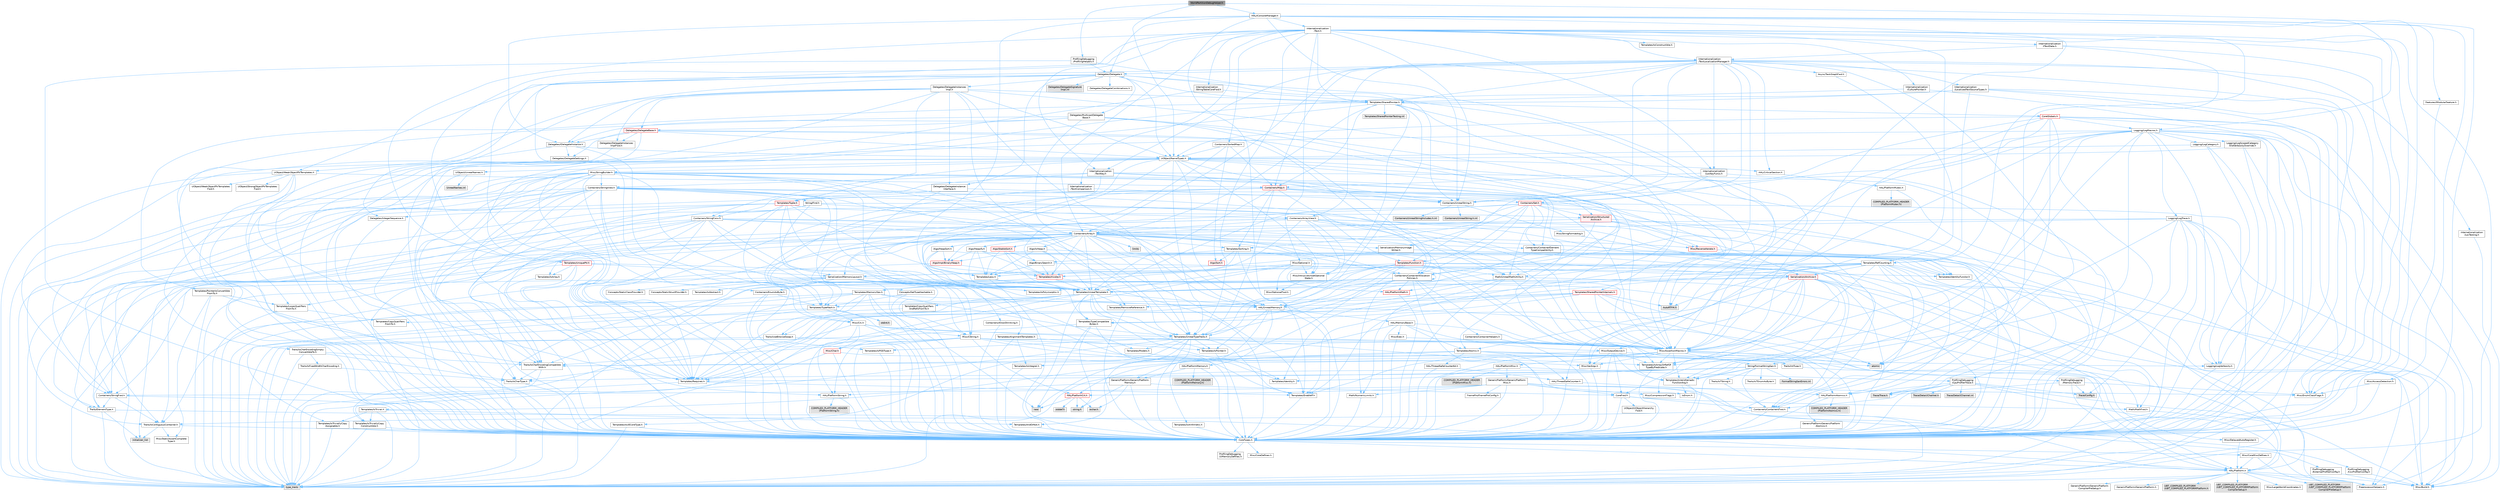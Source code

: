 digraph "WorldPartitionDebugHelper.h"
{
 // INTERACTIVE_SVG=YES
 // LATEX_PDF_SIZE
  bgcolor="transparent";
  edge [fontname=Helvetica,fontsize=10,labelfontname=Helvetica,labelfontsize=10];
  node [fontname=Helvetica,fontsize=10,shape=box,height=0.2,width=0.4];
  Node1 [id="Node000001",label="WorldPartitionDebugHelper.h",height=0.2,width=0.4,color="gray40", fillcolor="grey60", style="filled", fontcolor="black",tooltip=" "];
  Node1 -> Node2 [id="edge1_Node000001_Node000002",color="steelblue1",style="solid",tooltip=" "];
  Node2 [id="Node000002",label="CoreTypes.h",height=0.2,width=0.4,color="grey40", fillcolor="white", style="filled",URL="$dc/dec/CoreTypes_8h.html",tooltip=" "];
  Node2 -> Node3 [id="edge2_Node000002_Node000003",color="steelblue1",style="solid",tooltip=" "];
  Node3 [id="Node000003",label="HAL/Platform.h",height=0.2,width=0.4,color="grey40", fillcolor="white", style="filled",URL="$d9/dd0/Platform_8h.html",tooltip=" "];
  Node3 -> Node4 [id="edge3_Node000003_Node000004",color="steelblue1",style="solid",tooltip=" "];
  Node4 [id="Node000004",label="Misc/Build.h",height=0.2,width=0.4,color="grey40", fillcolor="white", style="filled",URL="$d3/dbb/Build_8h.html",tooltip=" "];
  Node3 -> Node5 [id="edge4_Node000003_Node000005",color="steelblue1",style="solid",tooltip=" "];
  Node5 [id="Node000005",label="Misc/LargeWorldCoordinates.h",height=0.2,width=0.4,color="grey40", fillcolor="white", style="filled",URL="$d2/dcb/LargeWorldCoordinates_8h.html",tooltip=" "];
  Node3 -> Node6 [id="edge5_Node000003_Node000006",color="steelblue1",style="solid",tooltip=" "];
  Node6 [id="Node000006",label="type_traits",height=0.2,width=0.4,color="grey60", fillcolor="#E0E0E0", style="filled",tooltip=" "];
  Node3 -> Node7 [id="edge6_Node000003_Node000007",color="steelblue1",style="solid",tooltip=" "];
  Node7 [id="Node000007",label="PreprocessorHelpers.h",height=0.2,width=0.4,color="grey40", fillcolor="white", style="filled",URL="$db/ddb/PreprocessorHelpers_8h.html",tooltip=" "];
  Node3 -> Node8 [id="edge7_Node000003_Node000008",color="steelblue1",style="solid",tooltip=" "];
  Node8 [id="Node000008",label="UBT_COMPILED_PLATFORM\l/UBT_COMPILED_PLATFORMPlatform\lCompilerPreSetup.h",height=0.2,width=0.4,color="grey60", fillcolor="#E0E0E0", style="filled",tooltip=" "];
  Node3 -> Node9 [id="edge8_Node000003_Node000009",color="steelblue1",style="solid",tooltip=" "];
  Node9 [id="Node000009",label="GenericPlatform/GenericPlatform\lCompilerPreSetup.h",height=0.2,width=0.4,color="grey40", fillcolor="white", style="filled",URL="$d9/dc8/GenericPlatformCompilerPreSetup_8h.html",tooltip=" "];
  Node3 -> Node10 [id="edge9_Node000003_Node000010",color="steelblue1",style="solid",tooltip=" "];
  Node10 [id="Node000010",label="GenericPlatform/GenericPlatform.h",height=0.2,width=0.4,color="grey40", fillcolor="white", style="filled",URL="$d6/d84/GenericPlatform_8h.html",tooltip=" "];
  Node3 -> Node11 [id="edge10_Node000003_Node000011",color="steelblue1",style="solid",tooltip=" "];
  Node11 [id="Node000011",label="UBT_COMPILED_PLATFORM\l/UBT_COMPILED_PLATFORMPlatform.h",height=0.2,width=0.4,color="grey60", fillcolor="#E0E0E0", style="filled",tooltip=" "];
  Node3 -> Node12 [id="edge11_Node000003_Node000012",color="steelblue1",style="solid",tooltip=" "];
  Node12 [id="Node000012",label="UBT_COMPILED_PLATFORM\l/UBT_COMPILED_PLATFORMPlatform\lCompilerSetup.h",height=0.2,width=0.4,color="grey60", fillcolor="#E0E0E0", style="filled",tooltip=" "];
  Node2 -> Node13 [id="edge12_Node000002_Node000013",color="steelblue1",style="solid",tooltip=" "];
  Node13 [id="Node000013",label="ProfilingDebugging\l/UMemoryDefines.h",height=0.2,width=0.4,color="grey40", fillcolor="white", style="filled",URL="$d2/da2/UMemoryDefines_8h.html",tooltip=" "];
  Node2 -> Node14 [id="edge13_Node000002_Node000014",color="steelblue1",style="solid",tooltip=" "];
  Node14 [id="Node000014",label="Misc/CoreMiscDefines.h",height=0.2,width=0.4,color="grey40", fillcolor="white", style="filled",URL="$da/d38/CoreMiscDefines_8h.html",tooltip=" "];
  Node14 -> Node3 [id="edge14_Node000014_Node000003",color="steelblue1",style="solid",tooltip=" "];
  Node14 -> Node7 [id="edge15_Node000014_Node000007",color="steelblue1",style="solid",tooltip=" "];
  Node2 -> Node15 [id="edge16_Node000002_Node000015",color="steelblue1",style="solid",tooltip=" "];
  Node15 [id="Node000015",label="Misc/CoreDefines.h",height=0.2,width=0.4,color="grey40", fillcolor="white", style="filled",URL="$d3/dd2/CoreDefines_8h.html",tooltip=" "];
  Node1 -> Node16 [id="edge17_Node000001_Node000016",color="steelblue1",style="solid",tooltip=" "];
  Node16 [id="Node000016",label="UObject/NameTypes.h",height=0.2,width=0.4,color="grey40", fillcolor="white", style="filled",URL="$d6/d35/NameTypes_8h.html",tooltip=" "];
  Node16 -> Node2 [id="edge18_Node000016_Node000002",color="steelblue1",style="solid",tooltip=" "];
  Node16 -> Node17 [id="edge19_Node000016_Node000017",color="steelblue1",style="solid",tooltip=" "];
  Node17 [id="Node000017",label="Misc/AssertionMacros.h",height=0.2,width=0.4,color="grey40", fillcolor="white", style="filled",URL="$d0/dfa/AssertionMacros_8h.html",tooltip=" "];
  Node17 -> Node2 [id="edge20_Node000017_Node000002",color="steelblue1",style="solid",tooltip=" "];
  Node17 -> Node3 [id="edge21_Node000017_Node000003",color="steelblue1",style="solid",tooltip=" "];
  Node17 -> Node18 [id="edge22_Node000017_Node000018",color="steelblue1",style="solid",tooltip=" "];
  Node18 [id="Node000018",label="HAL/PlatformMisc.h",height=0.2,width=0.4,color="grey40", fillcolor="white", style="filled",URL="$d0/df5/PlatformMisc_8h.html",tooltip=" "];
  Node18 -> Node2 [id="edge23_Node000018_Node000002",color="steelblue1",style="solid",tooltip=" "];
  Node18 -> Node19 [id="edge24_Node000018_Node000019",color="steelblue1",style="solid",tooltip=" "];
  Node19 [id="Node000019",label="GenericPlatform/GenericPlatform\lMisc.h",height=0.2,width=0.4,color="grey40", fillcolor="white", style="filled",URL="$db/d9a/GenericPlatformMisc_8h.html",tooltip=" "];
  Node19 -> Node20 [id="edge25_Node000019_Node000020",color="steelblue1",style="solid",tooltip=" "];
  Node20 [id="Node000020",label="Containers/StringFwd.h",height=0.2,width=0.4,color="grey40", fillcolor="white", style="filled",URL="$df/d37/StringFwd_8h.html",tooltip=" "];
  Node20 -> Node2 [id="edge26_Node000020_Node000002",color="steelblue1",style="solid",tooltip=" "];
  Node20 -> Node21 [id="edge27_Node000020_Node000021",color="steelblue1",style="solid",tooltip=" "];
  Node21 [id="Node000021",label="Traits/ElementType.h",height=0.2,width=0.4,color="grey40", fillcolor="white", style="filled",URL="$d5/d4f/ElementType_8h.html",tooltip=" "];
  Node21 -> Node3 [id="edge28_Node000021_Node000003",color="steelblue1",style="solid",tooltip=" "];
  Node21 -> Node22 [id="edge29_Node000021_Node000022",color="steelblue1",style="solid",tooltip=" "];
  Node22 [id="Node000022",label="initializer_list",height=0.2,width=0.4,color="grey60", fillcolor="#E0E0E0", style="filled",tooltip=" "];
  Node21 -> Node6 [id="edge30_Node000021_Node000006",color="steelblue1",style="solid",tooltip=" "];
  Node20 -> Node23 [id="edge31_Node000020_Node000023",color="steelblue1",style="solid",tooltip=" "];
  Node23 [id="Node000023",label="Traits/IsContiguousContainer.h",height=0.2,width=0.4,color="grey40", fillcolor="white", style="filled",URL="$d5/d3c/IsContiguousContainer_8h.html",tooltip=" "];
  Node23 -> Node2 [id="edge32_Node000023_Node000002",color="steelblue1",style="solid",tooltip=" "];
  Node23 -> Node24 [id="edge33_Node000023_Node000024",color="steelblue1",style="solid",tooltip=" "];
  Node24 [id="Node000024",label="Misc/StaticAssertComplete\lType.h",height=0.2,width=0.4,color="grey40", fillcolor="white", style="filled",URL="$d5/d4e/StaticAssertCompleteType_8h.html",tooltip=" "];
  Node23 -> Node22 [id="edge34_Node000023_Node000022",color="steelblue1",style="solid",tooltip=" "];
  Node19 -> Node25 [id="edge35_Node000019_Node000025",color="steelblue1",style="solid",tooltip=" "];
  Node25 [id="Node000025",label="CoreFwd.h",height=0.2,width=0.4,color="grey40", fillcolor="white", style="filled",URL="$d1/d1e/CoreFwd_8h.html",tooltip=" "];
  Node25 -> Node2 [id="edge36_Node000025_Node000002",color="steelblue1",style="solid",tooltip=" "];
  Node25 -> Node26 [id="edge37_Node000025_Node000026",color="steelblue1",style="solid",tooltip=" "];
  Node26 [id="Node000026",label="Containers/ContainersFwd.h",height=0.2,width=0.4,color="grey40", fillcolor="white", style="filled",URL="$d4/d0a/ContainersFwd_8h.html",tooltip=" "];
  Node26 -> Node3 [id="edge38_Node000026_Node000003",color="steelblue1",style="solid",tooltip=" "];
  Node26 -> Node2 [id="edge39_Node000026_Node000002",color="steelblue1",style="solid",tooltip=" "];
  Node26 -> Node23 [id="edge40_Node000026_Node000023",color="steelblue1",style="solid",tooltip=" "];
  Node25 -> Node27 [id="edge41_Node000025_Node000027",color="steelblue1",style="solid",tooltip=" "];
  Node27 [id="Node000027",label="Math/MathFwd.h",height=0.2,width=0.4,color="grey40", fillcolor="white", style="filled",URL="$d2/d10/MathFwd_8h.html",tooltip=" "];
  Node27 -> Node3 [id="edge42_Node000027_Node000003",color="steelblue1",style="solid",tooltip=" "];
  Node25 -> Node28 [id="edge43_Node000025_Node000028",color="steelblue1",style="solid",tooltip=" "];
  Node28 [id="Node000028",label="UObject/UObjectHierarchy\lFwd.h",height=0.2,width=0.4,color="grey40", fillcolor="white", style="filled",URL="$d3/d13/UObjectHierarchyFwd_8h.html",tooltip=" "];
  Node19 -> Node2 [id="edge44_Node000019_Node000002",color="steelblue1",style="solid",tooltip=" "];
  Node19 -> Node29 [id="edge45_Node000019_Node000029",color="steelblue1",style="solid",tooltip=" "];
  Node29 [id="Node000029",label="FramePro/FrameProConfig.h",height=0.2,width=0.4,color="grey40", fillcolor="white", style="filled",URL="$d7/d90/FrameProConfig_8h.html",tooltip=" "];
  Node19 -> Node30 [id="edge46_Node000019_Node000030",color="steelblue1",style="solid",tooltip=" "];
  Node30 [id="Node000030",label="HAL/PlatformCrt.h",height=0.2,width=0.4,color="red", fillcolor="#FFF0F0", style="filled",URL="$d8/d75/PlatformCrt_8h.html",tooltip=" "];
  Node30 -> Node31 [id="edge47_Node000030_Node000031",color="steelblue1",style="solid",tooltip=" "];
  Node31 [id="Node000031",label="new",height=0.2,width=0.4,color="grey60", fillcolor="#E0E0E0", style="filled",tooltip=" "];
  Node30 -> Node32 [id="edge48_Node000030_Node000032",color="steelblue1",style="solid",tooltip=" "];
  Node32 [id="Node000032",label="wchar.h",height=0.2,width=0.4,color="grey60", fillcolor="#E0E0E0", style="filled",tooltip=" "];
  Node30 -> Node33 [id="edge49_Node000030_Node000033",color="steelblue1",style="solid",tooltip=" "];
  Node33 [id="Node000033",label="stddef.h",height=0.2,width=0.4,color="grey60", fillcolor="#E0E0E0", style="filled",tooltip=" "];
  Node30 -> Node39 [id="edge50_Node000030_Node000039",color="steelblue1",style="solid",tooltip=" "];
  Node39 [id="Node000039",label="string.h",height=0.2,width=0.4,color="grey60", fillcolor="#E0E0E0", style="filled",tooltip=" "];
  Node19 -> Node40 [id="edge51_Node000019_Node000040",color="steelblue1",style="solid",tooltip=" "];
  Node40 [id="Node000040",label="Math/NumericLimits.h",height=0.2,width=0.4,color="grey40", fillcolor="white", style="filled",URL="$df/d1b/NumericLimits_8h.html",tooltip=" "];
  Node40 -> Node2 [id="edge52_Node000040_Node000002",color="steelblue1",style="solid",tooltip=" "];
  Node19 -> Node41 [id="edge53_Node000019_Node000041",color="steelblue1",style="solid",tooltip=" "];
  Node41 [id="Node000041",label="Misc/CompressionFlags.h",height=0.2,width=0.4,color="grey40", fillcolor="white", style="filled",URL="$d9/d76/CompressionFlags_8h.html",tooltip=" "];
  Node19 -> Node42 [id="edge54_Node000019_Node000042",color="steelblue1",style="solid",tooltip=" "];
  Node42 [id="Node000042",label="Misc/EnumClassFlags.h",height=0.2,width=0.4,color="grey40", fillcolor="white", style="filled",URL="$d8/de7/EnumClassFlags_8h.html",tooltip=" "];
  Node19 -> Node43 [id="edge55_Node000019_Node000043",color="steelblue1",style="solid",tooltip=" "];
  Node43 [id="Node000043",label="ProfilingDebugging\l/CsvProfilerConfig.h",height=0.2,width=0.4,color="grey40", fillcolor="white", style="filled",URL="$d3/d88/CsvProfilerConfig_8h.html",tooltip=" "];
  Node43 -> Node4 [id="edge56_Node000043_Node000004",color="steelblue1",style="solid",tooltip=" "];
  Node19 -> Node44 [id="edge57_Node000019_Node000044",color="steelblue1",style="solid",tooltip=" "];
  Node44 [id="Node000044",label="ProfilingDebugging\l/ExternalProfilerConfig.h",height=0.2,width=0.4,color="grey40", fillcolor="white", style="filled",URL="$d3/dbb/ExternalProfilerConfig_8h.html",tooltip=" "];
  Node44 -> Node4 [id="edge58_Node000044_Node000004",color="steelblue1",style="solid",tooltip=" "];
  Node18 -> Node45 [id="edge59_Node000018_Node000045",color="steelblue1",style="solid",tooltip=" "];
  Node45 [id="Node000045",label="COMPILED_PLATFORM_HEADER\l(PlatformMisc.h)",height=0.2,width=0.4,color="grey60", fillcolor="#E0E0E0", style="filled",tooltip=" "];
  Node18 -> Node46 [id="edge60_Node000018_Node000046",color="steelblue1",style="solid",tooltip=" "];
  Node46 [id="Node000046",label="ProfilingDebugging\l/CpuProfilerTrace.h",height=0.2,width=0.4,color="grey40", fillcolor="white", style="filled",URL="$da/dcb/CpuProfilerTrace_8h.html",tooltip=" "];
  Node46 -> Node2 [id="edge61_Node000046_Node000002",color="steelblue1",style="solid",tooltip=" "];
  Node46 -> Node26 [id="edge62_Node000046_Node000026",color="steelblue1",style="solid",tooltip=" "];
  Node46 -> Node47 [id="edge63_Node000046_Node000047",color="steelblue1",style="solid",tooltip=" "];
  Node47 [id="Node000047",label="HAL/PlatformAtomics.h",height=0.2,width=0.4,color="grey40", fillcolor="white", style="filled",URL="$d3/d36/PlatformAtomics_8h.html",tooltip=" "];
  Node47 -> Node2 [id="edge64_Node000047_Node000002",color="steelblue1",style="solid",tooltip=" "];
  Node47 -> Node48 [id="edge65_Node000047_Node000048",color="steelblue1",style="solid",tooltip=" "];
  Node48 [id="Node000048",label="GenericPlatform/GenericPlatform\lAtomics.h",height=0.2,width=0.4,color="grey40", fillcolor="white", style="filled",URL="$da/d72/GenericPlatformAtomics_8h.html",tooltip=" "];
  Node48 -> Node2 [id="edge66_Node000048_Node000002",color="steelblue1",style="solid",tooltip=" "];
  Node47 -> Node49 [id="edge67_Node000047_Node000049",color="steelblue1",style="solid",tooltip=" "];
  Node49 [id="Node000049",label="COMPILED_PLATFORM_HEADER\l(PlatformAtomics.h)",height=0.2,width=0.4,color="grey60", fillcolor="#E0E0E0", style="filled",tooltip=" "];
  Node46 -> Node7 [id="edge68_Node000046_Node000007",color="steelblue1",style="solid",tooltip=" "];
  Node46 -> Node4 [id="edge69_Node000046_Node000004",color="steelblue1",style="solid",tooltip=" "];
  Node46 -> Node50 [id="edge70_Node000046_Node000050",color="steelblue1",style="solid",tooltip=" "];
  Node50 [id="Node000050",label="Trace/Config.h",height=0.2,width=0.4,color="grey60", fillcolor="#E0E0E0", style="filled",tooltip=" "];
  Node46 -> Node51 [id="edge71_Node000046_Node000051",color="steelblue1",style="solid",tooltip=" "];
  Node51 [id="Node000051",label="Trace/Detail/Channel.h",height=0.2,width=0.4,color="grey60", fillcolor="#E0E0E0", style="filled",tooltip=" "];
  Node46 -> Node52 [id="edge72_Node000046_Node000052",color="steelblue1",style="solid",tooltip=" "];
  Node52 [id="Node000052",label="Trace/Detail/Channel.inl",height=0.2,width=0.4,color="grey60", fillcolor="#E0E0E0", style="filled",tooltip=" "];
  Node46 -> Node53 [id="edge73_Node000046_Node000053",color="steelblue1",style="solid",tooltip=" "];
  Node53 [id="Node000053",label="Trace/Trace.h",height=0.2,width=0.4,color="grey60", fillcolor="#E0E0E0", style="filled",tooltip=" "];
  Node17 -> Node7 [id="edge74_Node000017_Node000007",color="steelblue1",style="solid",tooltip=" "];
  Node17 -> Node54 [id="edge75_Node000017_Node000054",color="steelblue1",style="solid",tooltip=" "];
  Node54 [id="Node000054",label="Templates/EnableIf.h",height=0.2,width=0.4,color="grey40", fillcolor="white", style="filled",URL="$d7/d60/EnableIf_8h.html",tooltip=" "];
  Node54 -> Node2 [id="edge76_Node000054_Node000002",color="steelblue1",style="solid",tooltip=" "];
  Node17 -> Node55 [id="edge77_Node000017_Node000055",color="steelblue1",style="solid",tooltip=" "];
  Node55 [id="Node000055",label="Templates/IsArrayOrRefOf\lTypeByPredicate.h",height=0.2,width=0.4,color="grey40", fillcolor="white", style="filled",URL="$d6/da1/IsArrayOrRefOfTypeByPredicate_8h.html",tooltip=" "];
  Node55 -> Node2 [id="edge78_Node000055_Node000002",color="steelblue1",style="solid",tooltip=" "];
  Node17 -> Node56 [id="edge79_Node000017_Node000056",color="steelblue1",style="solid",tooltip=" "];
  Node56 [id="Node000056",label="Templates/IsValidVariadic\lFunctionArg.h",height=0.2,width=0.4,color="grey40", fillcolor="white", style="filled",URL="$d0/dc8/IsValidVariadicFunctionArg_8h.html",tooltip=" "];
  Node56 -> Node2 [id="edge80_Node000056_Node000002",color="steelblue1",style="solid",tooltip=" "];
  Node56 -> Node57 [id="edge81_Node000056_Node000057",color="steelblue1",style="solid",tooltip=" "];
  Node57 [id="Node000057",label="IsEnum.h",height=0.2,width=0.4,color="grey40", fillcolor="white", style="filled",URL="$d4/de5/IsEnum_8h.html",tooltip=" "];
  Node56 -> Node6 [id="edge82_Node000056_Node000006",color="steelblue1",style="solid",tooltip=" "];
  Node17 -> Node58 [id="edge83_Node000017_Node000058",color="steelblue1",style="solid",tooltip=" "];
  Node58 [id="Node000058",label="Traits/IsCharEncodingCompatible\lWith.h",height=0.2,width=0.4,color="grey40", fillcolor="white", style="filled",URL="$df/dd1/IsCharEncodingCompatibleWith_8h.html",tooltip=" "];
  Node58 -> Node6 [id="edge84_Node000058_Node000006",color="steelblue1",style="solid",tooltip=" "];
  Node58 -> Node59 [id="edge85_Node000058_Node000059",color="steelblue1",style="solid",tooltip=" "];
  Node59 [id="Node000059",label="Traits/IsCharType.h",height=0.2,width=0.4,color="grey40", fillcolor="white", style="filled",URL="$db/d51/IsCharType_8h.html",tooltip=" "];
  Node59 -> Node2 [id="edge86_Node000059_Node000002",color="steelblue1",style="solid",tooltip=" "];
  Node17 -> Node60 [id="edge87_Node000017_Node000060",color="steelblue1",style="solid",tooltip=" "];
  Node60 [id="Node000060",label="Misc/VarArgs.h",height=0.2,width=0.4,color="grey40", fillcolor="white", style="filled",URL="$d5/d6f/VarArgs_8h.html",tooltip=" "];
  Node60 -> Node2 [id="edge88_Node000060_Node000002",color="steelblue1",style="solid",tooltip=" "];
  Node17 -> Node61 [id="edge89_Node000017_Node000061",color="steelblue1",style="solid",tooltip=" "];
  Node61 [id="Node000061",label="String/FormatStringSan.h",height=0.2,width=0.4,color="grey40", fillcolor="white", style="filled",URL="$d3/d8b/FormatStringSan_8h.html",tooltip=" "];
  Node61 -> Node6 [id="edge90_Node000061_Node000006",color="steelblue1",style="solid",tooltip=" "];
  Node61 -> Node2 [id="edge91_Node000061_Node000002",color="steelblue1",style="solid",tooltip=" "];
  Node61 -> Node62 [id="edge92_Node000061_Node000062",color="steelblue1",style="solid",tooltip=" "];
  Node62 [id="Node000062",label="Templates/Requires.h",height=0.2,width=0.4,color="grey40", fillcolor="white", style="filled",URL="$dc/d96/Requires_8h.html",tooltip=" "];
  Node62 -> Node54 [id="edge93_Node000062_Node000054",color="steelblue1",style="solid",tooltip=" "];
  Node62 -> Node6 [id="edge94_Node000062_Node000006",color="steelblue1",style="solid",tooltip=" "];
  Node61 -> Node63 [id="edge95_Node000061_Node000063",color="steelblue1",style="solid",tooltip=" "];
  Node63 [id="Node000063",label="Templates/Identity.h",height=0.2,width=0.4,color="grey40", fillcolor="white", style="filled",URL="$d0/dd5/Identity_8h.html",tooltip=" "];
  Node61 -> Node56 [id="edge96_Node000061_Node000056",color="steelblue1",style="solid",tooltip=" "];
  Node61 -> Node59 [id="edge97_Node000061_Node000059",color="steelblue1",style="solid",tooltip=" "];
  Node61 -> Node64 [id="edge98_Node000061_Node000064",color="steelblue1",style="solid",tooltip=" "];
  Node64 [id="Node000064",label="Traits/IsTEnumAsByte.h",height=0.2,width=0.4,color="grey40", fillcolor="white", style="filled",URL="$d1/de6/IsTEnumAsByte_8h.html",tooltip=" "];
  Node61 -> Node65 [id="edge99_Node000061_Node000065",color="steelblue1",style="solid",tooltip=" "];
  Node65 [id="Node000065",label="Traits/IsTString.h",height=0.2,width=0.4,color="grey40", fillcolor="white", style="filled",URL="$d0/df8/IsTString_8h.html",tooltip=" "];
  Node65 -> Node26 [id="edge100_Node000065_Node000026",color="steelblue1",style="solid",tooltip=" "];
  Node61 -> Node26 [id="edge101_Node000061_Node000026",color="steelblue1",style="solid",tooltip=" "];
  Node61 -> Node66 [id="edge102_Node000061_Node000066",color="steelblue1",style="solid",tooltip=" "];
  Node66 [id="Node000066",label="FormatStringSanErrors.inl",height=0.2,width=0.4,color="grey60", fillcolor="#E0E0E0", style="filled",tooltip=" "];
  Node17 -> Node67 [id="edge103_Node000017_Node000067",color="steelblue1",style="solid",tooltip=" "];
  Node67 [id="Node000067",label="atomic",height=0.2,width=0.4,color="grey60", fillcolor="#E0E0E0", style="filled",tooltip=" "];
  Node16 -> Node68 [id="edge104_Node000016_Node000068",color="steelblue1",style="solid",tooltip=" "];
  Node68 [id="Node000068",label="HAL/UnrealMemory.h",height=0.2,width=0.4,color="grey40", fillcolor="white", style="filled",URL="$d9/d96/UnrealMemory_8h.html",tooltip=" "];
  Node68 -> Node2 [id="edge105_Node000068_Node000002",color="steelblue1",style="solid",tooltip=" "];
  Node68 -> Node69 [id="edge106_Node000068_Node000069",color="steelblue1",style="solid",tooltip=" "];
  Node69 [id="Node000069",label="GenericPlatform/GenericPlatform\lMemory.h",height=0.2,width=0.4,color="grey40", fillcolor="white", style="filled",URL="$dd/d22/GenericPlatformMemory_8h.html",tooltip=" "];
  Node69 -> Node25 [id="edge107_Node000069_Node000025",color="steelblue1",style="solid",tooltip=" "];
  Node69 -> Node2 [id="edge108_Node000069_Node000002",color="steelblue1",style="solid",tooltip=" "];
  Node69 -> Node70 [id="edge109_Node000069_Node000070",color="steelblue1",style="solid",tooltip=" "];
  Node70 [id="Node000070",label="HAL/PlatformString.h",height=0.2,width=0.4,color="grey40", fillcolor="white", style="filled",URL="$db/db5/PlatformString_8h.html",tooltip=" "];
  Node70 -> Node2 [id="edge110_Node000070_Node000002",color="steelblue1",style="solid",tooltip=" "];
  Node70 -> Node71 [id="edge111_Node000070_Node000071",color="steelblue1",style="solid",tooltip=" "];
  Node71 [id="Node000071",label="COMPILED_PLATFORM_HEADER\l(PlatformString.h)",height=0.2,width=0.4,color="grey60", fillcolor="#E0E0E0", style="filled",tooltip=" "];
  Node69 -> Node39 [id="edge112_Node000069_Node000039",color="steelblue1",style="solid",tooltip=" "];
  Node69 -> Node32 [id="edge113_Node000069_Node000032",color="steelblue1",style="solid",tooltip=" "];
  Node68 -> Node72 [id="edge114_Node000068_Node000072",color="steelblue1",style="solid",tooltip=" "];
  Node72 [id="Node000072",label="HAL/MemoryBase.h",height=0.2,width=0.4,color="grey40", fillcolor="white", style="filled",URL="$d6/d9f/MemoryBase_8h.html",tooltip=" "];
  Node72 -> Node2 [id="edge115_Node000072_Node000002",color="steelblue1",style="solid",tooltip=" "];
  Node72 -> Node47 [id="edge116_Node000072_Node000047",color="steelblue1",style="solid",tooltip=" "];
  Node72 -> Node30 [id="edge117_Node000072_Node000030",color="steelblue1",style="solid",tooltip=" "];
  Node72 -> Node73 [id="edge118_Node000072_Node000073",color="steelblue1",style="solid",tooltip=" "];
  Node73 [id="Node000073",label="Misc/Exec.h",height=0.2,width=0.4,color="grey40", fillcolor="white", style="filled",URL="$de/ddb/Exec_8h.html",tooltip=" "];
  Node73 -> Node2 [id="edge119_Node000073_Node000002",color="steelblue1",style="solid",tooltip=" "];
  Node73 -> Node17 [id="edge120_Node000073_Node000017",color="steelblue1",style="solid",tooltip=" "];
  Node72 -> Node74 [id="edge121_Node000072_Node000074",color="steelblue1",style="solid",tooltip=" "];
  Node74 [id="Node000074",label="Misc/OutputDevice.h",height=0.2,width=0.4,color="grey40", fillcolor="white", style="filled",URL="$d7/d32/OutputDevice_8h.html",tooltip=" "];
  Node74 -> Node25 [id="edge122_Node000074_Node000025",color="steelblue1",style="solid",tooltip=" "];
  Node74 -> Node2 [id="edge123_Node000074_Node000002",color="steelblue1",style="solid",tooltip=" "];
  Node74 -> Node75 [id="edge124_Node000074_Node000075",color="steelblue1",style="solid",tooltip=" "];
  Node75 [id="Node000075",label="Logging/LogVerbosity.h",height=0.2,width=0.4,color="grey40", fillcolor="white", style="filled",URL="$d2/d8f/LogVerbosity_8h.html",tooltip=" "];
  Node75 -> Node2 [id="edge125_Node000075_Node000002",color="steelblue1",style="solid",tooltip=" "];
  Node74 -> Node60 [id="edge126_Node000074_Node000060",color="steelblue1",style="solid",tooltip=" "];
  Node74 -> Node55 [id="edge127_Node000074_Node000055",color="steelblue1",style="solid",tooltip=" "];
  Node74 -> Node56 [id="edge128_Node000074_Node000056",color="steelblue1",style="solid",tooltip=" "];
  Node74 -> Node58 [id="edge129_Node000074_Node000058",color="steelblue1",style="solid",tooltip=" "];
  Node72 -> Node76 [id="edge130_Node000072_Node000076",color="steelblue1",style="solid",tooltip=" "];
  Node76 [id="Node000076",label="Templates/Atomic.h",height=0.2,width=0.4,color="grey40", fillcolor="white", style="filled",URL="$d3/d91/Atomic_8h.html",tooltip=" "];
  Node76 -> Node77 [id="edge131_Node000076_Node000077",color="steelblue1",style="solid",tooltip=" "];
  Node77 [id="Node000077",label="HAL/ThreadSafeCounter.h",height=0.2,width=0.4,color="grey40", fillcolor="white", style="filled",URL="$dc/dc9/ThreadSafeCounter_8h.html",tooltip=" "];
  Node77 -> Node2 [id="edge132_Node000077_Node000002",color="steelblue1",style="solid",tooltip=" "];
  Node77 -> Node47 [id="edge133_Node000077_Node000047",color="steelblue1",style="solid",tooltip=" "];
  Node76 -> Node78 [id="edge134_Node000076_Node000078",color="steelblue1",style="solid",tooltip=" "];
  Node78 [id="Node000078",label="HAL/ThreadSafeCounter64.h",height=0.2,width=0.4,color="grey40", fillcolor="white", style="filled",URL="$d0/d12/ThreadSafeCounter64_8h.html",tooltip=" "];
  Node78 -> Node2 [id="edge135_Node000078_Node000002",color="steelblue1",style="solid",tooltip=" "];
  Node78 -> Node77 [id="edge136_Node000078_Node000077",color="steelblue1",style="solid",tooltip=" "];
  Node76 -> Node79 [id="edge137_Node000076_Node000079",color="steelblue1",style="solid",tooltip=" "];
  Node79 [id="Node000079",label="Templates/IsIntegral.h",height=0.2,width=0.4,color="grey40", fillcolor="white", style="filled",URL="$da/d64/IsIntegral_8h.html",tooltip=" "];
  Node79 -> Node2 [id="edge138_Node000079_Node000002",color="steelblue1",style="solid",tooltip=" "];
  Node76 -> Node80 [id="edge139_Node000076_Node000080",color="steelblue1",style="solid",tooltip=" "];
  Node80 [id="Node000080",label="Templates/IsTrivial.h",height=0.2,width=0.4,color="grey40", fillcolor="white", style="filled",URL="$da/d4c/IsTrivial_8h.html",tooltip=" "];
  Node80 -> Node81 [id="edge140_Node000080_Node000081",color="steelblue1",style="solid",tooltip=" "];
  Node81 [id="Node000081",label="Templates/AndOrNot.h",height=0.2,width=0.4,color="grey40", fillcolor="white", style="filled",URL="$db/d0a/AndOrNot_8h.html",tooltip=" "];
  Node81 -> Node2 [id="edge141_Node000081_Node000002",color="steelblue1",style="solid",tooltip=" "];
  Node80 -> Node82 [id="edge142_Node000080_Node000082",color="steelblue1",style="solid",tooltip=" "];
  Node82 [id="Node000082",label="Templates/IsTriviallyCopy\lConstructible.h",height=0.2,width=0.4,color="grey40", fillcolor="white", style="filled",URL="$d3/d78/IsTriviallyCopyConstructible_8h.html",tooltip=" "];
  Node82 -> Node2 [id="edge143_Node000082_Node000002",color="steelblue1",style="solid",tooltip=" "];
  Node82 -> Node6 [id="edge144_Node000082_Node000006",color="steelblue1",style="solid",tooltip=" "];
  Node80 -> Node83 [id="edge145_Node000080_Node000083",color="steelblue1",style="solid",tooltip=" "];
  Node83 [id="Node000083",label="Templates/IsTriviallyCopy\lAssignable.h",height=0.2,width=0.4,color="grey40", fillcolor="white", style="filled",URL="$d2/df2/IsTriviallyCopyAssignable_8h.html",tooltip=" "];
  Node83 -> Node2 [id="edge146_Node000083_Node000002",color="steelblue1",style="solid",tooltip=" "];
  Node83 -> Node6 [id="edge147_Node000083_Node000006",color="steelblue1",style="solid",tooltip=" "];
  Node80 -> Node6 [id="edge148_Node000080_Node000006",color="steelblue1",style="solid",tooltip=" "];
  Node76 -> Node84 [id="edge149_Node000076_Node000084",color="steelblue1",style="solid",tooltip=" "];
  Node84 [id="Node000084",label="Traits/IntType.h",height=0.2,width=0.4,color="grey40", fillcolor="white", style="filled",URL="$d7/deb/IntType_8h.html",tooltip=" "];
  Node84 -> Node3 [id="edge150_Node000084_Node000003",color="steelblue1",style="solid",tooltip=" "];
  Node76 -> Node67 [id="edge151_Node000076_Node000067",color="steelblue1",style="solid",tooltip=" "];
  Node68 -> Node85 [id="edge152_Node000068_Node000085",color="steelblue1",style="solid",tooltip=" "];
  Node85 [id="Node000085",label="HAL/PlatformMemory.h",height=0.2,width=0.4,color="grey40", fillcolor="white", style="filled",URL="$de/d68/PlatformMemory_8h.html",tooltip=" "];
  Node85 -> Node2 [id="edge153_Node000085_Node000002",color="steelblue1",style="solid",tooltip=" "];
  Node85 -> Node69 [id="edge154_Node000085_Node000069",color="steelblue1",style="solid",tooltip=" "];
  Node85 -> Node86 [id="edge155_Node000085_Node000086",color="steelblue1",style="solid",tooltip=" "];
  Node86 [id="Node000086",label="COMPILED_PLATFORM_HEADER\l(PlatformMemory.h)",height=0.2,width=0.4,color="grey60", fillcolor="#E0E0E0", style="filled",tooltip=" "];
  Node68 -> Node87 [id="edge156_Node000068_Node000087",color="steelblue1",style="solid",tooltip=" "];
  Node87 [id="Node000087",label="ProfilingDebugging\l/MemoryTrace.h",height=0.2,width=0.4,color="grey40", fillcolor="white", style="filled",URL="$da/dd7/MemoryTrace_8h.html",tooltip=" "];
  Node87 -> Node3 [id="edge157_Node000087_Node000003",color="steelblue1",style="solid",tooltip=" "];
  Node87 -> Node42 [id="edge158_Node000087_Node000042",color="steelblue1",style="solid",tooltip=" "];
  Node87 -> Node50 [id="edge159_Node000087_Node000050",color="steelblue1",style="solid",tooltip=" "];
  Node87 -> Node53 [id="edge160_Node000087_Node000053",color="steelblue1",style="solid",tooltip=" "];
  Node68 -> Node88 [id="edge161_Node000068_Node000088",color="steelblue1",style="solid",tooltip=" "];
  Node88 [id="Node000088",label="Templates/IsPointer.h",height=0.2,width=0.4,color="grey40", fillcolor="white", style="filled",URL="$d7/d05/IsPointer_8h.html",tooltip=" "];
  Node88 -> Node2 [id="edge162_Node000088_Node000002",color="steelblue1",style="solid",tooltip=" "];
  Node16 -> Node89 [id="edge163_Node000016_Node000089",color="steelblue1",style="solid",tooltip=" "];
  Node89 [id="Node000089",label="Templates/UnrealTypeTraits.h",height=0.2,width=0.4,color="grey40", fillcolor="white", style="filled",URL="$d2/d2d/UnrealTypeTraits_8h.html",tooltip=" "];
  Node89 -> Node2 [id="edge164_Node000089_Node000002",color="steelblue1",style="solid",tooltip=" "];
  Node89 -> Node88 [id="edge165_Node000089_Node000088",color="steelblue1",style="solid",tooltip=" "];
  Node89 -> Node17 [id="edge166_Node000089_Node000017",color="steelblue1",style="solid",tooltip=" "];
  Node89 -> Node81 [id="edge167_Node000089_Node000081",color="steelblue1",style="solid",tooltip=" "];
  Node89 -> Node54 [id="edge168_Node000089_Node000054",color="steelblue1",style="solid",tooltip=" "];
  Node89 -> Node90 [id="edge169_Node000089_Node000090",color="steelblue1",style="solid",tooltip=" "];
  Node90 [id="Node000090",label="Templates/IsArithmetic.h",height=0.2,width=0.4,color="grey40", fillcolor="white", style="filled",URL="$d2/d5d/IsArithmetic_8h.html",tooltip=" "];
  Node90 -> Node2 [id="edge170_Node000090_Node000002",color="steelblue1",style="solid",tooltip=" "];
  Node89 -> Node57 [id="edge171_Node000089_Node000057",color="steelblue1",style="solid",tooltip=" "];
  Node89 -> Node91 [id="edge172_Node000089_Node000091",color="steelblue1",style="solid",tooltip=" "];
  Node91 [id="Node000091",label="Templates/Models.h",height=0.2,width=0.4,color="grey40", fillcolor="white", style="filled",URL="$d3/d0c/Models_8h.html",tooltip=" "];
  Node91 -> Node63 [id="edge173_Node000091_Node000063",color="steelblue1",style="solid",tooltip=" "];
  Node89 -> Node92 [id="edge174_Node000089_Node000092",color="steelblue1",style="solid",tooltip=" "];
  Node92 [id="Node000092",label="Templates/IsPODType.h",height=0.2,width=0.4,color="grey40", fillcolor="white", style="filled",URL="$d7/db1/IsPODType_8h.html",tooltip=" "];
  Node92 -> Node2 [id="edge175_Node000092_Node000002",color="steelblue1",style="solid",tooltip=" "];
  Node89 -> Node93 [id="edge176_Node000089_Node000093",color="steelblue1",style="solid",tooltip=" "];
  Node93 [id="Node000093",label="Templates/IsUECoreType.h",height=0.2,width=0.4,color="grey40", fillcolor="white", style="filled",URL="$d1/db8/IsUECoreType_8h.html",tooltip=" "];
  Node93 -> Node2 [id="edge177_Node000093_Node000002",color="steelblue1",style="solid",tooltip=" "];
  Node93 -> Node6 [id="edge178_Node000093_Node000006",color="steelblue1",style="solid",tooltip=" "];
  Node89 -> Node82 [id="edge179_Node000089_Node000082",color="steelblue1",style="solid",tooltip=" "];
  Node16 -> Node94 [id="edge180_Node000016_Node000094",color="steelblue1",style="solid",tooltip=" "];
  Node94 [id="Node000094",label="Templates/UnrealTemplate.h",height=0.2,width=0.4,color="grey40", fillcolor="white", style="filled",URL="$d4/d24/UnrealTemplate_8h.html",tooltip=" "];
  Node94 -> Node2 [id="edge181_Node000094_Node000002",color="steelblue1",style="solid",tooltip=" "];
  Node94 -> Node88 [id="edge182_Node000094_Node000088",color="steelblue1",style="solid",tooltip=" "];
  Node94 -> Node68 [id="edge183_Node000094_Node000068",color="steelblue1",style="solid",tooltip=" "];
  Node94 -> Node95 [id="edge184_Node000094_Node000095",color="steelblue1",style="solid",tooltip=" "];
  Node95 [id="Node000095",label="Templates/CopyQualifiers\lAndRefsFromTo.h",height=0.2,width=0.4,color="grey40", fillcolor="white", style="filled",URL="$d3/db3/CopyQualifiersAndRefsFromTo_8h.html",tooltip=" "];
  Node95 -> Node96 [id="edge185_Node000095_Node000096",color="steelblue1",style="solid",tooltip=" "];
  Node96 [id="Node000096",label="Templates/CopyQualifiers\lFromTo.h",height=0.2,width=0.4,color="grey40", fillcolor="white", style="filled",URL="$d5/db4/CopyQualifiersFromTo_8h.html",tooltip=" "];
  Node94 -> Node89 [id="edge186_Node000094_Node000089",color="steelblue1",style="solid",tooltip=" "];
  Node94 -> Node97 [id="edge187_Node000094_Node000097",color="steelblue1",style="solid",tooltip=" "];
  Node97 [id="Node000097",label="Templates/RemoveReference.h",height=0.2,width=0.4,color="grey40", fillcolor="white", style="filled",URL="$da/dbe/RemoveReference_8h.html",tooltip=" "];
  Node97 -> Node2 [id="edge188_Node000097_Node000002",color="steelblue1",style="solid",tooltip=" "];
  Node94 -> Node62 [id="edge189_Node000094_Node000062",color="steelblue1",style="solid",tooltip=" "];
  Node94 -> Node98 [id="edge190_Node000094_Node000098",color="steelblue1",style="solid",tooltip=" "];
  Node98 [id="Node000098",label="Templates/TypeCompatible\lBytes.h",height=0.2,width=0.4,color="grey40", fillcolor="white", style="filled",URL="$df/d0a/TypeCompatibleBytes_8h.html",tooltip=" "];
  Node98 -> Node2 [id="edge191_Node000098_Node000002",color="steelblue1",style="solid",tooltip=" "];
  Node98 -> Node39 [id="edge192_Node000098_Node000039",color="steelblue1",style="solid",tooltip=" "];
  Node98 -> Node31 [id="edge193_Node000098_Node000031",color="steelblue1",style="solid",tooltip=" "];
  Node98 -> Node6 [id="edge194_Node000098_Node000006",color="steelblue1",style="solid",tooltip=" "];
  Node94 -> Node63 [id="edge195_Node000094_Node000063",color="steelblue1",style="solid",tooltip=" "];
  Node94 -> Node23 [id="edge196_Node000094_Node000023",color="steelblue1",style="solid",tooltip=" "];
  Node94 -> Node99 [id="edge197_Node000094_Node000099",color="steelblue1",style="solid",tooltip=" "];
  Node99 [id="Node000099",label="Traits/UseBitwiseSwap.h",height=0.2,width=0.4,color="grey40", fillcolor="white", style="filled",URL="$db/df3/UseBitwiseSwap_8h.html",tooltip=" "];
  Node99 -> Node2 [id="edge198_Node000099_Node000002",color="steelblue1",style="solid",tooltip=" "];
  Node99 -> Node6 [id="edge199_Node000099_Node000006",color="steelblue1",style="solid",tooltip=" "];
  Node94 -> Node6 [id="edge200_Node000094_Node000006",color="steelblue1",style="solid",tooltip=" "];
  Node16 -> Node100 [id="edge201_Node000016_Node000100",color="steelblue1",style="solid",tooltip=" "];
  Node100 [id="Node000100",label="Containers/UnrealString.h",height=0.2,width=0.4,color="grey40", fillcolor="white", style="filled",URL="$d5/dba/UnrealString_8h.html",tooltip=" "];
  Node100 -> Node101 [id="edge202_Node000100_Node000101",color="steelblue1",style="solid",tooltip=" "];
  Node101 [id="Node000101",label="Containers/UnrealStringIncludes.h.inl",height=0.2,width=0.4,color="grey60", fillcolor="#E0E0E0", style="filled",tooltip=" "];
  Node100 -> Node102 [id="edge203_Node000100_Node000102",color="steelblue1",style="solid",tooltip=" "];
  Node102 [id="Node000102",label="Containers/UnrealString.h.inl",height=0.2,width=0.4,color="grey60", fillcolor="#E0E0E0", style="filled",tooltip=" "];
  Node100 -> Node103 [id="edge204_Node000100_Node000103",color="steelblue1",style="solid",tooltip=" "];
  Node103 [id="Node000103",label="Misc/StringFormatArg.h",height=0.2,width=0.4,color="grey40", fillcolor="white", style="filled",URL="$d2/d16/StringFormatArg_8h.html",tooltip=" "];
  Node103 -> Node26 [id="edge205_Node000103_Node000026",color="steelblue1",style="solid",tooltip=" "];
  Node16 -> Node104 [id="edge206_Node000016_Node000104",color="steelblue1",style="solid",tooltip=" "];
  Node104 [id="Node000104",label="HAL/CriticalSection.h",height=0.2,width=0.4,color="grey40", fillcolor="white", style="filled",URL="$d6/d90/CriticalSection_8h.html",tooltip=" "];
  Node104 -> Node105 [id="edge207_Node000104_Node000105",color="steelblue1",style="solid",tooltip=" "];
  Node105 [id="Node000105",label="HAL/PlatformMutex.h",height=0.2,width=0.4,color="grey40", fillcolor="white", style="filled",URL="$d9/d0b/PlatformMutex_8h.html",tooltip=" "];
  Node105 -> Node2 [id="edge208_Node000105_Node000002",color="steelblue1",style="solid",tooltip=" "];
  Node105 -> Node106 [id="edge209_Node000105_Node000106",color="steelblue1",style="solid",tooltip=" "];
  Node106 [id="Node000106",label="COMPILED_PLATFORM_HEADER\l(PlatformMutex.h)",height=0.2,width=0.4,color="grey60", fillcolor="#E0E0E0", style="filled",tooltip=" "];
  Node16 -> Node107 [id="edge210_Node000016_Node000107",color="steelblue1",style="solid",tooltip=" "];
  Node107 [id="Node000107",label="Containers/StringConv.h",height=0.2,width=0.4,color="grey40", fillcolor="white", style="filled",URL="$d3/ddf/StringConv_8h.html",tooltip=" "];
  Node107 -> Node2 [id="edge211_Node000107_Node000002",color="steelblue1",style="solid",tooltip=" "];
  Node107 -> Node17 [id="edge212_Node000107_Node000017",color="steelblue1",style="solid",tooltip=" "];
  Node107 -> Node108 [id="edge213_Node000107_Node000108",color="steelblue1",style="solid",tooltip=" "];
  Node108 [id="Node000108",label="Containers/ContainerAllocation\lPolicies.h",height=0.2,width=0.4,color="grey40", fillcolor="white", style="filled",URL="$d7/dff/ContainerAllocationPolicies_8h.html",tooltip=" "];
  Node108 -> Node2 [id="edge214_Node000108_Node000002",color="steelblue1",style="solid",tooltip=" "];
  Node108 -> Node109 [id="edge215_Node000108_Node000109",color="steelblue1",style="solid",tooltip=" "];
  Node109 [id="Node000109",label="Containers/ContainerHelpers.h",height=0.2,width=0.4,color="grey40", fillcolor="white", style="filled",URL="$d7/d33/ContainerHelpers_8h.html",tooltip=" "];
  Node109 -> Node2 [id="edge216_Node000109_Node000002",color="steelblue1",style="solid",tooltip=" "];
  Node108 -> Node108 [id="edge217_Node000108_Node000108",color="steelblue1",style="solid",tooltip=" "];
  Node108 -> Node110 [id="edge218_Node000108_Node000110",color="steelblue1",style="solid",tooltip=" "];
  Node110 [id="Node000110",label="HAL/PlatformMath.h",height=0.2,width=0.4,color="red", fillcolor="#FFF0F0", style="filled",URL="$dc/d53/PlatformMath_8h.html",tooltip=" "];
  Node110 -> Node2 [id="edge219_Node000110_Node000002",color="steelblue1",style="solid",tooltip=" "];
  Node108 -> Node68 [id="edge220_Node000108_Node000068",color="steelblue1",style="solid",tooltip=" "];
  Node108 -> Node40 [id="edge221_Node000108_Node000040",color="steelblue1",style="solid",tooltip=" "];
  Node108 -> Node17 [id="edge222_Node000108_Node000017",color="steelblue1",style="solid",tooltip=" "];
  Node108 -> Node118 [id="edge223_Node000108_Node000118",color="steelblue1",style="solid",tooltip=" "];
  Node118 [id="Node000118",label="Templates/IsPolymorphic.h",height=0.2,width=0.4,color="grey40", fillcolor="white", style="filled",URL="$dc/d20/IsPolymorphic_8h.html",tooltip=" "];
  Node108 -> Node119 [id="edge224_Node000108_Node000119",color="steelblue1",style="solid",tooltip=" "];
  Node119 [id="Node000119",label="Templates/MemoryOps.h",height=0.2,width=0.4,color="grey40", fillcolor="white", style="filled",URL="$db/dea/MemoryOps_8h.html",tooltip=" "];
  Node119 -> Node2 [id="edge225_Node000119_Node000002",color="steelblue1",style="solid",tooltip=" "];
  Node119 -> Node68 [id="edge226_Node000119_Node000068",color="steelblue1",style="solid",tooltip=" "];
  Node119 -> Node83 [id="edge227_Node000119_Node000083",color="steelblue1",style="solid",tooltip=" "];
  Node119 -> Node82 [id="edge228_Node000119_Node000082",color="steelblue1",style="solid",tooltip=" "];
  Node119 -> Node62 [id="edge229_Node000119_Node000062",color="steelblue1",style="solid",tooltip=" "];
  Node119 -> Node89 [id="edge230_Node000119_Node000089",color="steelblue1",style="solid",tooltip=" "];
  Node119 -> Node99 [id="edge231_Node000119_Node000099",color="steelblue1",style="solid",tooltip=" "];
  Node119 -> Node31 [id="edge232_Node000119_Node000031",color="steelblue1",style="solid",tooltip=" "];
  Node119 -> Node6 [id="edge233_Node000119_Node000006",color="steelblue1",style="solid",tooltip=" "];
  Node108 -> Node98 [id="edge234_Node000108_Node000098",color="steelblue1",style="solid",tooltip=" "];
  Node108 -> Node6 [id="edge235_Node000108_Node000006",color="steelblue1",style="solid",tooltip=" "];
  Node107 -> Node120 [id="edge236_Node000107_Node000120",color="steelblue1",style="solid",tooltip=" "];
  Node120 [id="Node000120",label="Containers/Array.h",height=0.2,width=0.4,color="grey40", fillcolor="white", style="filled",URL="$df/dd0/Array_8h.html",tooltip=" "];
  Node120 -> Node2 [id="edge237_Node000120_Node000002",color="steelblue1",style="solid",tooltip=" "];
  Node120 -> Node17 [id="edge238_Node000120_Node000017",color="steelblue1",style="solid",tooltip=" "];
  Node120 -> Node121 [id="edge239_Node000120_Node000121",color="steelblue1",style="solid",tooltip=" "];
  Node121 [id="Node000121",label="Misc/IntrusiveUnsetOptional\lState.h",height=0.2,width=0.4,color="grey40", fillcolor="white", style="filled",URL="$d2/d0a/IntrusiveUnsetOptionalState_8h.html",tooltip=" "];
  Node121 -> Node122 [id="edge240_Node000121_Node000122",color="steelblue1",style="solid",tooltip=" "];
  Node122 [id="Node000122",label="Misc/OptionalFwd.h",height=0.2,width=0.4,color="grey40", fillcolor="white", style="filled",URL="$dc/d50/OptionalFwd_8h.html",tooltip=" "];
  Node120 -> Node123 [id="edge241_Node000120_Node000123",color="steelblue1",style="solid",tooltip=" "];
  Node123 [id="Node000123",label="Misc/ReverseIterate.h",height=0.2,width=0.4,color="red", fillcolor="#FFF0F0", style="filled",URL="$db/de3/ReverseIterate_8h.html",tooltip=" "];
  Node123 -> Node3 [id="edge242_Node000123_Node000003",color="steelblue1",style="solid",tooltip=" "];
  Node120 -> Node68 [id="edge243_Node000120_Node000068",color="steelblue1",style="solid",tooltip=" "];
  Node120 -> Node89 [id="edge244_Node000120_Node000089",color="steelblue1",style="solid",tooltip=" "];
  Node120 -> Node94 [id="edge245_Node000120_Node000094",color="steelblue1",style="solid",tooltip=" "];
  Node120 -> Node125 [id="edge246_Node000120_Node000125",color="steelblue1",style="solid",tooltip=" "];
  Node125 [id="Node000125",label="Containers/AllowShrinking.h",height=0.2,width=0.4,color="grey40", fillcolor="white", style="filled",URL="$d7/d1a/AllowShrinking_8h.html",tooltip=" "];
  Node125 -> Node2 [id="edge247_Node000125_Node000002",color="steelblue1",style="solid",tooltip=" "];
  Node120 -> Node108 [id="edge248_Node000120_Node000108",color="steelblue1",style="solid",tooltip=" "];
  Node120 -> Node126 [id="edge249_Node000120_Node000126",color="steelblue1",style="solid",tooltip=" "];
  Node126 [id="Node000126",label="Containers/ContainerElement\lTypeCompatibility.h",height=0.2,width=0.4,color="grey40", fillcolor="white", style="filled",URL="$df/ddf/ContainerElementTypeCompatibility_8h.html",tooltip=" "];
  Node126 -> Node2 [id="edge250_Node000126_Node000002",color="steelblue1",style="solid",tooltip=" "];
  Node126 -> Node89 [id="edge251_Node000126_Node000089",color="steelblue1",style="solid",tooltip=" "];
  Node120 -> Node127 [id="edge252_Node000120_Node000127",color="steelblue1",style="solid",tooltip=" "];
  Node127 [id="Node000127",label="Serialization/Archive.h",height=0.2,width=0.4,color="red", fillcolor="#FFF0F0", style="filled",URL="$d7/d3b/Archive_8h.html",tooltip=" "];
  Node127 -> Node25 [id="edge253_Node000127_Node000025",color="steelblue1",style="solid",tooltip=" "];
  Node127 -> Node2 [id="edge254_Node000127_Node000002",color="steelblue1",style="solid",tooltip=" "];
  Node127 -> Node27 [id="edge255_Node000127_Node000027",color="steelblue1",style="solid",tooltip=" "];
  Node127 -> Node17 [id="edge256_Node000127_Node000017",color="steelblue1",style="solid",tooltip=" "];
  Node127 -> Node4 [id="edge257_Node000127_Node000004",color="steelblue1",style="solid",tooltip=" "];
  Node127 -> Node41 [id="edge258_Node000127_Node000041",color="steelblue1",style="solid",tooltip=" "];
  Node127 -> Node60 [id="edge259_Node000127_Node000060",color="steelblue1",style="solid",tooltip=" "];
  Node127 -> Node54 [id="edge260_Node000127_Node000054",color="steelblue1",style="solid",tooltip=" "];
  Node127 -> Node55 [id="edge261_Node000127_Node000055",color="steelblue1",style="solid",tooltip=" "];
  Node127 -> Node56 [id="edge262_Node000127_Node000056",color="steelblue1",style="solid",tooltip=" "];
  Node127 -> Node94 [id="edge263_Node000127_Node000094",color="steelblue1",style="solid",tooltip=" "];
  Node127 -> Node58 [id="edge264_Node000127_Node000058",color="steelblue1",style="solid",tooltip=" "];
  Node120 -> Node137 [id="edge265_Node000120_Node000137",color="steelblue1",style="solid",tooltip=" "];
  Node137 [id="Node000137",label="Serialization/MemoryImage\lWriter.h",height=0.2,width=0.4,color="grey40", fillcolor="white", style="filled",URL="$d0/d08/MemoryImageWriter_8h.html",tooltip=" "];
  Node137 -> Node2 [id="edge266_Node000137_Node000002",color="steelblue1",style="solid",tooltip=" "];
  Node137 -> Node138 [id="edge267_Node000137_Node000138",color="steelblue1",style="solid",tooltip=" "];
  Node138 [id="Node000138",label="Serialization/MemoryLayout.h",height=0.2,width=0.4,color="grey40", fillcolor="white", style="filled",URL="$d7/d66/MemoryLayout_8h.html",tooltip=" "];
  Node138 -> Node139 [id="edge268_Node000138_Node000139",color="steelblue1",style="solid",tooltip=" "];
  Node139 [id="Node000139",label="Concepts/StaticClassProvider.h",height=0.2,width=0.4,color="grey40", fillcolor="white", style="filled",URL="$dd/d83/StaticClassProvider_8h.html",tooltip=" "];
  Node138 -> Node140 [id="edge269_Node000138_Node000140",color="steelblue1",style="solid",tooltip=" "];
  Node140 [id="Node000140",label="Concepts/StaticStructProvider.h",height=0.2,width=0.4,color="grey40", fillcolor="white", style="filled",URL="$d5/d77/StaticStructProvider_8h.html",tooltip=" "];
  Node138 -> Node141 [id="edge270_Node000138_Node000141",color="steelblue1",style="solid",tooltip=" "];
  Node141 [id="Node000141",label="Containers/EnumAsByte.h",height=0.2,width=0.4,color="grey40", fillcolor="white", style="filled",URL="$d6/d9a/EnumAsByte_8h.html",tooltip=" "];
  Node141 -> Node2 [id="edge271_Node000141_Node000002",color="steelblue1",style="solid",tooltip=" "];
  Node141 -> Node92 [id="edge272_Node000141_Node000092",color="steelblue1",style="solid",tooltip=" "];
  Node141 -> Node142 [id="edge273_Node000141_Node000142",color="steelblue1",style="solid",tooltip=" "];
  Node142 [id="Node000142",label="Templates/TypeHash.h",height=0.2,width=0.4,color="grey40", fillcolor="white", style="filled",URL="$d1/d62/TypeHash_8h.html",tooltip=" "];
  Node142 -> Node2 [id="edge274_Node000142_Node000002",color="steelblue1",style="solid",tooltip=" "];
  Node142 -> Node62 [id="edge275_Node000142_Node000062",color="steelblue1",style="solid",tooltip=" "];
  Node142 -> Node143 [id="edge276_Node000142_Node000143",color="steelblue1",style="solid",tooltip=" "];
  Node143 [id="Node000143",label="Misc/Crc.h",height=0.2,width=0.4,color="grey40", fillcolor="white", style="filled",URL="$d4/dd2/Crc_8h.html",tooltip=" "];
  Node143 -> Node2 [id="edge277_Node000143_Node000002",color="steelblue1",style="solid",tooltip=" "];
  Node143 -> Node70 [id="edge278_Node000143_Node000070",color="steelblue1",style="solid",tooltip=" "];
  Node143 -> Node17 [id="edge279_Node000143_Node000017",color="steelblue1",style="solid",tooltip=" "];
  Node143 -> Node144 [id="edge280_Node000143_Node000144",color="steelblue1",style="solid",tooltip=" "];
  Node144 [id="Node000144",label="Misc/CString.h",height=0.2,width=0.4,color="grey40", fillcolor="white", style="filled",URL="$d2/d49/CString_8h.html",tooltip=" "];
  Node144 -> Node2 [id="edge281_Node000144_Node000002",color="steelblue1",style="solid",tooltip=" "];
  Node144 -> Node30 [id="edge282_Node000144_Node000030",color="steelblue1",style="solid",tooltip=" "];
  Node144 -> Node70 [id="edge283_Node000144_Node000070",color="steelblue1",style="solid",tooltip=" "];
  Node144 -> Node17 [id="edge284_Node000144_Node000017",color="steelblue1",style="solid",tooltip=" "];
  Node144 -> Node145 [id="edge285_Node000144_Node000145",color="steelblue1",style="solid",tooltip=" "];
  Node145 [id="Node000145",label="Misc/Char.h",height=0.2,width=0.4,color="red", fillcolor="#FFF0F0", style="filled",URL="$d0/d58/Char_8h.html",tooltip=" "];
  Node145 -> Node2 [id="edge286_Node000145_Node000002",color="steelblue1",style="solid",tooltip=" "];
  Node145 -> Node84 [id="edge287_Node000145_Node000084",color="steelblue1",style="solid",tooltip=" "];
  Node145 -> Node6 [id="edge288_Node000145_Node000006",color="steelblue1",style="solid",tooltip=" "];
  Node144 -> Node60 [id="edge289_Node000144_Node000060",color="steelblue1",style="solid",tooltip=" "];
  Node144 -> Node55 [id="edge290_Node000144_Node000055",color="steelblue1",style="solid",tooltip=" "];
  Node144 -> Node56 [id="edge291_Node000144_Node000056",color="steelblue1",style="solid",tooltip=" "];
  Node144 -> Node58 [id="edge292_Node000144_Node000058",color="steelblue1",style="solid",tooltip=" "];
  Node143 -> Node145 [id="edge293_Node000143_Node000145",color="steelblue1",style="solid",tooltip=" "];
  Node143 -> Node89 [id="edge294_Node000143_Node000089",color="steelblue1",style="solid",tooltip=" "];
  Node143 -> Node59 [id="edge295_Node000143_Node000059",color="steelblue1",style="solid",tooltip=" "];
  Node142 -> Node148 [id="edge296_Node000142_Node000148",color="steelblue1",style="solid",tooltip=" "];
  Node148 [id="Node000148",label="stdint.h",height=0.2,width=0.4,color="grey60", fillcolor="#E0E0E0", style="filled",tooltip=" "];
  Node142 -> Node6 [id="edge297_Node000142_Node000006",color="steelblue1",style="solid",tooltip=" "];
  Node138 -> Node20 [id="edge298_Node000138_Node000020",color="steelblue1",style="solid",tooltip=" "];
  Node138 -> Node68 [id="edge299_Node000138_Node000068",color="steelblue1",style="solid",tooltip=" "];
  Node138 -> Node149 [id="edge300_Node000138_Node000149",color="steelblue1",style="solid",tooltip=" "];
  Node149 [id="Node000149",label="Misc/DelayedAutoRegister.h",height=0.2,width=0.4,color="grey40", fillcolor="white", style="filled",URL="$d1/dda/DelayedAutoRegister_8h.html",tooltip=" "];
  Node149 -> Node3 [id="edge301_Node000149_Node000003",color="steelblue1",style="solid",tooltip=" "];
  Node138 -> Node54 [id="edge302_Node000138_Node000054",color="steelblue1",style="solid",tooltip=" "];
  Node138 -> Node150 [id="edge303_Node000138_Node000150",color="steelblue1",style="solid",tooltip=" "];
  Node150 [id="Node000150",label="Templates/IsAbstract.h",height=0.2,width=0.4,color="grey40", fillcolor="white", style="filled",URL="$d8/db7/IsAbstract_8h.html",tooltip=" "];
  Node138 -> Node118 [id="edge304_Node000138_Node000118",color="steelblue1",style="solid",tooltip=" "];
  Node138 -> Node91 [id="edge305_Node000138_Node000091",color="steelblue1",style="solid",tooltip=" "];
  Node138 -> Node94 [id="edge306_Node000138_Node000094",color="steelblue1",style="solid",tooltip=" "];
  Node120 -> Node151 [id="edge307_Node000120_Node000151",color="steelblue1",style="solid",tooltip=" "];
  Node151 [id="Node000151",label="Algo/Heapify.h",height=0.2,width=0.4,color="grey40", fillcolor="white", style="filled",URL="$d0/d2a/Heapify_8h.html",tooltip=" "];
  Node151 -> Node152 [id="edge308_Node000151_Node000152",color="steelblue1",style="solid",tooltip=" "];
  Node152 [id="Node000152",label="Algo/Impl/BinaryHeap.h",height=0.2,width=0.4,color="red", fillcolor="#FFF0F0", style="filled",URL="$d7/da3/Algo_2Impl_2BinaryHeap_8h.html",tooltip=" "];
  Node152 -> Node153 [id="edge309_Node000152_Node000153",color="steelblue1",style="solid",tooltip=" "];
  Node153 [id="Node000153",label="Templates/Invoke.h",height=0.2,width=0.4,color="red", fillcolor="#FFF0F0", style="filled",URL="$d7/deb/Invoke_8h.html",tooltip=" "];
  Node153 -> Node2 [id="edge310_Node000153_Node000002",color="steelblue1",style="solid",tooltip=" "];
  Node153 -> Node94 [id="edge311_Node000153_Node000094",color="steelblue1",style="solid",tooltip=" "];
  Node153 -> Node6 [id="edge312_Node000153_Node000006",color="steelblue1",style="solid",tooltip=" "];
  Node152 -> Node6 [id="edge313_Node000152_Node000006",color="steelblue1",style="solid",tooltip=" "];
  Node151 -> Node157 [id="edge314_Node000151_Node000157",color="steelblue1",style="solid",tooltip=" "];
  Node157 [id="Node000157",label="Templates/IdentityFunctor.h",height=0.2,width=0.4,color="grey40", fillcolor="white", style="filled",URL="$d7/d2e/IdentityFunctor_8h.html",tooltip=" "];
  Node157 -> Node3 [id="edge315_Node000157_Node000003",color="steelblue1",style="solid",tooltip=" "];
  Node151 -> Node153 [id="edge316_Node000151_Node000153",color="steelblue1",style="solid",tooltip=" "];
  Node151 -> Node158 [id="edge317_Node000151_Node000158",color="steelblue1",style="solid",tooltip=" "];
  Node158 [id="Node000158",label="Templates/Less.h",height=0.2,width=0.4,color="grey40", fillcolor="white", style="filled",URL="$de/dc8/Less_8h.html",tooltip=" "];
  Node158 -> Node2 [id="edge318_Node000158_Node000002",color="steelblue1",style="solid",tooltip=" "];
  Node158 -> Node94 [id="edge319_Node000158_Node000094",color="steelblue1",style="solid",tooltip=" "];
  Node151 -> Node94 [id="edge320_Node000151_Node000094",color="steelblue1",style="solid",tooltip=" "];
  Node120 -> Node159 [id="edge321_Node000120_Node000159",color="steelblue1",style="solid",tooltip=" "];
  Node159 [id="Node000159",label="Algo/HeapSort.h",height=0.2,width=0.4,color="grey40", fillcolor="white", style="filled",URL="$d3/d92/HeapSort_8h.html",tooltip=" "];
  Node159 -> Node152 [id="edge322_Node000159_Node000152",color="steelblue1",style="solid",tooltip=" "];
  Node159 -> Node157 [id="edge323_Node000159_Node000157",color="steelblue1",style="solid",tooltip=" "];
  Node159 -> Node158 [id="edge324_Node000159_Node000158",color="steelblue1",style="solid",tooltip=" "];
  Node159 -> Node94 [id="edge325_Node000159_Node000094",color="steelblue1",style="solid",tooltip=" "];
  Node120 -> Node160 [id="edge326_Node000120_Node000160",color="steelblue1",style="solid",tooltip=" "];
  Node160 [id="Node000160",label="Algo/IsHeap.h",height=0.2,width=0.4,color="grey40", fillcolor="white", style="filled",URL="$de/d32/IsHeap_8h.html",tooltip=" "];
  Node160 -> Node152 [id="edge327_Node000160_Node000152",color="steelblue1",style="solid",tooltip=" "];
  Node160 -> Node157 [id="edge328_Node000160_Node000157",color="steelblue1",style="solid",tooltip=" "];
  Node160 -> Node153 [id="edge329_Node000160_Node000153",color="steelblue1",style="solid",tooltip=" "];
  Node160 -> Node158 [id="edge330_Node000160_Node000158",color="steelblue1",style="solid",tooltip=" "];
  Node160 -> Node94 [id="edge331_Node000160_Node000094",color="steelblue1",style="solid",tooltip=" "];
  Node120 -> Node152 [id="edge332_Node000120_Node000152",color="steelblue1",style="solid",tooltip=" "];
  Node120 -> Node161 [id="edge333_Node000120_Node000161",color="steelblue1",style="solid",tooltip=" "];
  Node161 [id="Node000161",label="Algo/StableSort.h",height=0.2,width=0.4,color="red", fillcolor="#FFF0F0", style="filled",URL="$d7/d3c/StableSort_8h.html",tooltip=" "];
  Node161 -> Node162 [id="edge334_Node000161_Node000162",color="steelblue1",style="solid",tooltip=" "];
  Node162 [id="Node000162",label="Algo/BinarySearch.h",height=0.2,width=0.4,color="grey40", fillcolor="white", style="filled",URL="$db/db4/BinarySearch_8h.html",tooltip=" "];
  Node162 -> Node157 [id="edge335_Node000162_Node000157",color="steelblue1",style="solid",tooltip=" "];
  Node162 -> Node153 [id="edge336_Node000162_Node000153",color="steelblue1",style="solid",tooltip=" "];
  Node162 -> Node158 [id="edge337_Node000162_Node000158",color="steelblue1",style="solid",tooltip=" "];
  Node161 -> Node157 [id="edge338_Node000161_Node000157",color="steelblue1",style="solid",tooltip=" "];
  Node161 -> Node153 [id="edge339_Node000161_Node000153",color="steelblue1",style="solid",tooltip=" "];
  Node161 -> Node158 [id="edge340_Node000161_Node000158",color="steelblue1",style="solid",tooltip=" "];
  Node161 -> Node94 [id="edge341_Node000161_Node000094",color="steelblue1",style="solid",tooltip=" "];
  Node120 -> Node164 [id="edge342_Node000120_Node000164",color="steelblue1",style="solid",tooltip=" "];
  Node164 [id="Node000164",label="Concepts/GetTypeHashable.h",height=0.2,width=0.4,color="grey40", fillcolor="white", style="filled",URL="$d3/da2/GetTypeHashable_8h.html",tooltip=" "];
  Node164 -> Node2 [id="edge343_Node000164_Node000002",color="steelblue1",style="solid",tooltip=" "];
  Node164 -> Node142 [id="edge344_Node000164_Node000142",color="steelblue1",style="solid",tooltip=" "];
  Node120 -> Node157 [id="edge345_Node000120_Node000157",color="steelblue1",style="solid",tooltip=" "];
  Node120 -> Node153 [id="edge346_Node000120_Node000153",color="steelblue1",style="solid",tooltip=" "];
  Node120 -> Node158 [id="edge347_Node000120_Node000158",color="steelblue1",style="solid",tooltip=" "];
  Node120 -> Node165 [id="edge348_Node000120_Node000165",color="steelblue1",style="solid",tooltip=" "];
  Node165 [id="Node000165",label="Templates/LosesQualifiers\lFromTo.h",height=0.2,width=0.4,color="grey40", fillcolor="white", style="filled",URL="$d2/db3/LosesQualifiersFromTo_8h.html",tooltip=" "];
  Node165 -> Node96 [id="edge349_Node000165_Node000096",color="steelblue1",style="solid",tooltip=" "];
  Node165 -> Node6 [id="edge350_Node000165_Node000006",color="steelblue1",style="solid",tooltip=" "];
  Node120 -> Node62 [id="edge351_Node000120_Node000062",color="steelblue1",style="solid",tooltip=" "];
  Node120 -> Node166 [id="edge352_Node000120_Node000166",color="steelblue1",style="solid",tooltip=" "];
  Node166 [id="Node000166",label="Templates/Sorting.h",height=0.2,width=0.4,color="grey40", fillcolor="white", style="filled",URL="$d3/d9e/Sorting_8h.html",tooltip=" "];
  Node166 -> Node2 [id="edge353_Node000166_Node000002",color="steelblue1",style="solid",tooltip=" "];
  Node166 -> Node162 [id="edge354_Node000166_Node000162",color="steelblue1",style="solid",tooltip=" "];
  Node166 -> Node167 [id="edge355_Node000166_Node000167",color="steelblue1",style="solid",tooltip=" "];
  Node167 [id="Node000167",label="Algo/Sort.h",height=0.2,width=0.4,color="red", fillcolor="#FFF0F0", style="filled",URL="$d1/d87/Sort_8h.html",tooltip=" "];
  Node166 -> Node110 [id="edge356_Node000166_Node000110",color="steelblue1",style="solid",tooltip=" "];
  Node166 -> Node158 [id="edge357_Node000166_Node000158",color="steelblue1",style="solid",tooltip=" "];
  Node120 -> Node170 [id="edge358_Node000120_Node000170",color="steelblue1",style="solid",tooltip=" "];
  Node170 [id="Node000170",label="Templates/AlignmentTemplates.h",height=0.2,width=0.4,color="grey40", fillcolor="white", style="filled",URL="$dd/d32/AlignmentTemplates_8h.html",tooltip=" "];
  Node170 -> Node2 [id="edge359_Node000170_Node000002",color="steelblue1",style="solid",tooltip=" "];
  Node170 -> Node79 [id="edge360_Node000170_Node000079",color="steelblue1",style="solid",tooltip=" "];
  Node170 -> Node88 [id="edge361_Node000170_Node000088",color="steelblue1",style="solid",tooltip=" "];
  Node120 -> Node21 [id="edge362_Node000120_Node000021",color="steelblue1",style="solid",tooltip=" "];
  Node120 -> Node116 [id="edge363_Node000120_Node000116",color="steelblue1",style="solid",tooltip=" "];
  Node116 [id="Node000116",label="limits",height=0.2,width=0.4,color="grey60", fillcolor="#E0E0E0", style="filled",tooltip=" "];
  Node120 -> Node6 [id="edge364_Node000120_Node000006",color="steelblue1",style="solid",tooltip=" "];
  Node107 -> Node144 [id="edge365_Node000107_Node000144",color="steelblue1",style="solid",tooltip=" "];
  Node107 -> Node171 [id="edge366_Node000107_Node000171",color="steelblue1",style="solid",tooltip=" "];
  Node171 [id="Node000171",label="Templates/IsArray.h",height=0.2,width=0.4,color="grey40", fillcolor="white", style="filled",URL="$d8/d8d/IsArray_8h.html",tooltip=" "];
  Node171 -> Node2 [id="edge367_Node000171_Node000002",color="steelblue1",style="solid",tooltip=" "];
  Node107 -> Node94 [id="edge368_Node000107_Node000094",color="steelblue1",style="solid",tooltip=" "];
  Node107 -> Node89 [id="edge369_Node000107_Node000089",color="steelblue1",style="solid",tooltip=" "];
  Node107 -> Node21 [id="edge370_Node000107_Node000021",color="steelblue1",style="solid",tooltip=" "];
  Node107 -> Node58 [id="edge371_Node000107_Node000058",color="steelblue1",style="solid",tooltip=" "];
  Node107 -> Node23 [id="edge372_Node000107_Node000023",color="steelblue1",style="solid",tooltip=" "];
  Node107 -> Node6 [id="edge373_Node000107_Node000006",color="steelblue1",style="solid",tooltip=" "];
  Node16 -> Node20 [id="edge374_Node000016_Node000020",color="steelblue1",style="solid",tooltip=" "];
  Node16 -> Node172 [id="edge375_Node000016_Node000172",color="steelblue1",style="solid",tooltip=" "];
  Node172 [id="Node000172",label="UObject/UnrealNames.h",height=0.2,width=0.4,color="grey40", fillcolor="white", style="filled",URL="$d8/db1/UnrealNames_8h.html",tooltip=" "];
  Node172 -> Node2 [id="edge376_Node000172_Node000002",color="steelblue1",style="solid",tooltip=" "];
  Node172 -> Node173 [id="edge377_Node000172_Node000173",color="steelblue1",style="solid",tooltip=" "];
  Node173 [id="Node000173",label="UnrealNames.inl",height=0.2,width=0.4,color="grey60", fillcolor="#E0E0E0", style="filled",tooltip=" "];
  Node16 -> Node76 [id="edge378_Node000016_Node000076",color="steelblue1",style="solid",tooltip=" "];
  Node16 -> Node138 [id="edge379_Node000016_Node000138",color="steelblue1",style="solid",tooltip=" "];
  Node16 -> Node121 [id="edge380_Node000016_Node000121",color="steelblue1",style="solid",tooltip=" "];
  Node16 -> Node174 [id="edge381_Node000016_Node000174",color="steelblue1",style="solid",tooltip=" "];
  Node174 [id="Node000174",label="Misc/StringBuilder.h",height=0.2,width=0.4,color="grey40", fillcolor="white", style="filled",URL="$d4/d52/StringBuilder_8h.html",tooltip=" "];
  Node174 -> Node20 [id="edge382_Node000174_Node000020",color="steelblue1",style="solid",tooltip=" "];
  Node174 -> Node175 [id="edge383_Node000174_Node000175",color="steelblue1",style="solid",tooltip=" "];
  Node175 [id="Node000175",label="Containers/StringView.h",height=0.2,width=0.4,color="grey40", fillcolor="white", style="filled",URL="$dd/dea/StringView_8h.html",tooltip=" "];
  Node175 -> Node2 [id="edge384_Node000175_Node000002",color="steelblue1",style="solid",tooltip=" "];
  Node175 -> Node20 [id="edge385_Node000175_Node000020",color="steelblue1",style="solid",tooltip=" "];
  Node175 -> Node68 [id="edge386_Node000175_Node000068",color="steelblue1",style="solid",tooltip=" "];
  Node175 -> Node40 [id="edge387_Node000175_Node000040",color="steelblue1",style="solid",tooltip=" "];
  Node175 -> Node169 [id="edge388_Node000175_Node000169",color="steelblue1",style="solid",tooltip=" "];
  Node169 [id="Node000169",label="Math/UnrealMathUtility.h",height=0.2,width=0.4,color="grey40", fillcolor="white", style="filled",URL="$db/db8/UnrealMathUtility_8h.html",tooltip=" "];
  Node169 -> Node2 [id="edge389_Node000169_Node000002",color="steelblue1",style="solid",tooltip=" "];
  Node169 -> Node17 [id="edge390_Node000169_Node000017",color="steelblue1",style="solid",tooltip=" "];
  Node169 -> Node110 [id="edge391_Node000169_Node000110",color="steelblue1",style="solid",tooltip=" "];
  Node169 -> Node27 [id="edge392_Node000169_Node000027",color="steelblue1",style="solid",tooltip=" "];
  Node169 -> Node63 [id="edge393_Node000169_Node000063",color="steelblue1",style="solid",tooltip=" "];
  Node169 -> Node62 [id="edge394_Node000169_Node000062",color="steelblue1",style="solid",tooltip=" "];
  Node175 -> Node143 [id="edge395_Node000175_Node000143",color="steelblue1",style="solid",tooltip=" "];
  Node175 -> Node144 [id="edge396_Node000175_Node000144",color="steelblue1",style="solid",tooltip=" "];
  Node175 -> Node123 [id="edge397_Node000175_Node000123",color="steelblue1",style="solid",tooltip=" "];
  Node175 -> Node176 [id="edge398_Node000175_Node000176",color="steelblue1",style="solid",tooltip=" "];
  Node176 [id="Node000176",label="String/Find.h",height=0.2,width=0.4,color="grey40", fillcolor="white", style="filled",URL="$d7/dda/String_2Find_8h.html",tooltip=" "];
  Node176 -> Node177 [id="edge399_Node000176_Node000177",color="steelblue1",style="solid",tooltip=" "];
  Node177 [id="Node000177",label="Containers/ArrayView.h",height=0.2,width=0.4,color="grey40", fillcolor="white", style="filled",URL="$d7/df4/ArrayView_8h.html",tooltip=" "];
  Node177 -> Node2 [id="edge400_Node000177_Node000002",color="steelblue1",style="solid",tooltip=" "];
  Node177 -> Node26 [id="edge401_Node000177_Node000026",color="steelblue1",style="solid",tooltip=" "];
  Node177 -> Node17 [id="edge402_Node000177_Node000017",color="steelblue1",style="solid",tooltip=" "];
  Node177 -> Node123 [id="edge403_Node000177_Node000123",color="steelblue1",style="solid",tooltip=" "];
  Node177 -> Node121 [id="edge404_Node000177_Node000121",color="steelblue1",style="solid",tooltip=" "];
  Node177 -> Node153 [id="edge405_Node000177_Node000153",color="steelblue1",style="solid",tooltip=" "];
  Node177 -> Node89 [id="edge406_Node000177_Node000089",color="steelblue1",style="solid",tooltip=" "];
  Node177 -> Node21 [id="edge407_Node000177_Node000021",color="steelblue1",style="solid",tooltip=" "];
  Node177 -> Node120 [id="edge408_Node000177_Node000120",color="steelblue1",style="solid",tooltip=" "];
  Node177 -> Node169 [id="edge409_Node000177_Node000169",color="steelblue1",style="solid",tooltip=" "];
  Node177 -> Node6 [id="edge410_Node000177_Node000006",color="steelblue1",style="solid",tooltip=" "];
  Node176 -> Node26 [id="edge411_Node000176_Node000026",color="steelblue1",style="solid",tooltip=" "];
  Node176 -> Node20 [id="edge412_Node000176_Node000020",color="steelblue1",style="solid",tooltip=" "];
  Node176 -> Node2 [id="edge413_Node000176_Node000002",color="steelblue1",style="solid",tooltip=" "];
  Node176 -> Node144 [id="edge414_Node000176_Node000144",color="steelblue1",style="solid",tooltip=" "];
  Node175 -> Node62 [id="edge415_Node000175_Node000062",color="steelblue1",style="solid",tooltip=" "];
  Node175 -> Node94 [id="edge416_Node000175_Node000094",color="steelblue1",style="solid",tooltip=" "];
  Node175 -> Node21 [id="edge417_Node000175_Node000021",color="steelblue1",style="solid",tooltip=" "];
  Node175 -> Node58 [id="edge418_Node000175_Node000058",color="steelblue1",style="solid",tooltip=" "];
  Node175 -> Node59 [id="edge419_Node000175_Node000059",color="steelblue1",style="solid",tooltip=" "];
  Node175 -> Node23 [id="edge420_Node000175_Node000023",color="steelblue1",style="solid",tooltip=" "];
  Node175 -> Node6 [id="edge421_Node000175_Node000006",color="steelblue1",style="solid",tooltip=" "];
  Node174 -> Node2 [id="edge422_Node000174_Node000002",color="steelblue1",style="solid",tooltip=" "];
  Node174 -> Node70 [id="edge423_Node000174_Node000070",color="steelblue1",style="solid",tooltip=" "];
  Node174 -> Node68 [id="edge424_Node000174_Node000068",color="steelblue1",style="solid",tooltip=" "];
  Node174 -> Node17 [id="edge425_Node000174_Node000017",color="steelblue1",style="solid",tooltip=" "];
  Node174 -> Node144 [id="edge426_Node000174_Node000144",color="steelblue1",style="solid",tooltip=" "];
  Node174 -> Node54 [id="edge427_Node000174_Node000054",color="steelblue1",style="solid",tooltip=" "];
  Node174 -> Node55 [id="edge428_Node000174_Node000055",color="steelblue1",style="solid",tooltip=" "];
  Node174 -> Node56 [id="edge429_Node000174_Node000056",color="steelblue1",style="solid",tooltip=" "];
  Node174 -> Node62 [id="edge430_Node000174_Node000062",color="steelblue1",style="solid",tooltip=" "];
  Node174 -> Node94 [id="edge431_Node000174_Node000094",color="steelblue1",style="solid",tooltip=" "];
  Node174 -> Node89 [id="edge432_Node000174_Node000089",color="steelblue1",style="solid",tooltip=" "];
  Node174 -> Node58 [id="edge433_Node000174_Node000058",color="steelblue1",style="solid",tooltip=" "];
  Node174 -> Node178 [id="edge434_Node000174_Node000178",color="steelblue1",style="solid",tooltip=" "];
  Node178 [id="Node000178",label="Traits/IsCharEncodingSimply\lConvertibleTo.h",height=0.2,width=0.4,color="grey40", fillcolor="white", style="filled",URL="$d4/dee/IsCharEncodingSimplyConvertibleTo_8h.html",tooltip=" "];
  Node178 -> Node6 [id="edge435_Node000178_Node000006",color="steelblue1",style="solid",tooltip=" "];
  Node178 -> Node58 [id="edge436_Node000178_Node000058",color="steelblue1",style="solid",tooltip=" "];
  Node178 -> Node179 [id="edge437_Node000178_Node000179",color="steelblue1",style="solid",tooltip=" "];
  Node179 [id="Node000179",label="Traits/IsFixedWidthCharEncoding.h",height=0.2,width=0.4,color="grey40", fillcolor="white", style="filled",URL="$dc/d9e/IsFixedWidthCharEncoding_8h.html",tooltip=" "];
  Node179 -> Node6 [id="edge438_Node000179_Node000006",color="steelblue1",style="solid",tooltip=" "];
  Node179 -> Node59 [id="edge439_Node000179_Node000059",color="steelblue1",style="solid",tooltip=" "];
  Node178 -> Node59 [id="edge440_Node000178_Node000059",color="steelblue1",style="solid",tooltip=" "];
  Node174 -> Node59 [id="edge441_Node000174_Node000059",color="steelblue1",style="solid",tooltip=" "];
  Node174 -> Node23 [id="edge442_Node000174_Node000023",color="steelblue1",style="solid",tooltip=" "];
  Node174 -> Node6 [id="edge443_Node000174_Node000006",color="steelblue1",style="solid",tooltip=" "];
  Node16 -> Node53 [id="edge444_Node000016_Node000053",color="steelblue1",style="solid",tooltip=" "];
  Node1 -> Node180 [id="edge445_Node000001_Node000180",color="steelblue1",style="solid",tooltip=" "];
  Node180 [id="Node000180",label="ProfilingDebugging\l/ProfilingHelpers.h",height=0.2,width=0.4,color="grey40", fillcolor="white", style="filled",URL="$d8/dcc/ProfilingHelpers_8h.html",tooltip=" "];
  Node180 -> Node100 [id="edge446_Node000180_Node000100",color="steelblue1",style="solid",tooltip=" "];
  Node180 -> Node2 [id="edge447_Node000180_Node000002",color="steelblue1",style="solid",tooltip=" "];
  Node180 -> Node181 [id="edge448_Node000180_Node000181",color="steelblue1",style="solid",tooltip=" "];
  Node181 [id="Node000181",label="Delegates/Delegate.h",height=0.2,width=0.4,color="grey40", fillcolor="white", style="filled",URL="$d4/d80/Delegate_8h.html",tooltip=" "];
  Node181 -> Node2 [id="edge449_Node000181_Node000002",color="steelblue1",style="solid",tooltip=" "];
  Node181 -> Node17 [id="edge450_Node000181_Node000017",color="steelblue1",style="solid",tooltip=" "];
  Node181 -> Node16 [id="edge451_Node000181_Node000016",color="steelblue1",style="solid",tooltip=" "];
  Node181 -> Node182 [id="edge452_Node000181_Node000182",color="steelblue1",style="solid",tooltip=" "];
  Node182 [id="Node000182",label="Templates/SharedPointer.h",height=0.2,width=0.4,color="grey40", fillcolor="white", style="filled",URL="$d2/d17/SharedPointer_8h.html",tooltip=" "];
  Node182 -> Node2 [id="edge453_Node000182_Node000002",color="steelblue1",style="solid",tooltip=" "];
  Node182 -> Node121 [id="edge454_Node000182_Node000121",color="steelblue1",style="solid",tooltip=" "];
  Node182 -> Node183 [id="edge455_Node000182_Node000183",color="steelblue1",style="solid",tooltip=" "];
  Node183 [id="Node000183",label="Templates/PointerIsConvertible\lFromTo.h",height=0.2,width=0.4,color="grey40", fillcolor="white", style="filled",URL="$d6/d65/PointerIsConvertibleFromTo_8h.html",tooltip=" "];
  Node183 -> Node2 [id="edge456_Node000183_Node000002",color="steelblue1",style="solid",tooltip=" "];
  Node183 -> Node24 [id="edge457_Node000183_Node000024",color="steelblue1",style="solid",tooltip=" "];
  Node183 -> Node165 [id="edge458_Node000183_Node000165",color="steelblue1",style="solid",tooltip=" "];
  Node183 -> Node6 [id="edge459_Node000183_Node000006",color="steelblue1",style="solid",tooltip=" "];
  Node182 -> Node17 [id="edge460_Node000182_Node000017",color="steelblue1",style="solid",tooltip=" "];
  Node182 -> Node68 [id="edge461_Node000182_Node000068",color="steelblue1",style="solid",tooltip=" "];
  Node182 -> Node120 [id="edge462_Node000182_Node000120",color="steelblue1",style="solid",tooltip=" "];
  Node182 -> Node184 [id="edge463_Node000182_Node000184",color="steelblue1",style="solid",tooltip=" "];
  Node184 [id="Node000184",label="Containers/Map.h",height=0.2,width=0.4,color="red", fillcolor="#FFF0F0", style="filled",URL="$df/d79/Map_8h.html",tooltip=" "];
  Node184 -> Node2 [id="edge464_Node000184_Node000002",color="steelblue1",style="solid",tooltip=" "];
  Node184 -> Node126 [id="edge465_Node000184_Node000126",color="steelblue1",style="solid",tooltip=" "];
  Node184 -> Node186 [id="edge466_Node000184_Node000186",color="steelblue1",style="solid",tooltip=" "];
  Node186 [id="Node000186",label="Containers/Set.h",height=0.2,width=0.4,color="red", fillcolor="#FFF0F0", style="filled",URL="$d4/d45/Set_8h.html",tooltip=" "];
  Node186 -> Node108 [id="edge467_Node000186_Node000108",color="steelblue1",style="solid",tooltip=" "];
  Node186 -> Node126 [id="edge468_Node000186_Node000126",color="steelblue1",style="solid",tooltip=" "];
  Node186 -> Node26 [id="edge469_Node000186_Node000026",color="steelblue1",style="solid",tooltip=" "];
  Node186 -> Node169 [id="edge470_Node000186_Node000169",color="steelblue1",style="solid",tooltip=" "];
  Node186 -> Node17 [id="edge471_Node000186_Node000017",color="steelblue1",style="solid",tooltip=" "];
  Node186 -> Node137 [id="edge472_Node000186_Node000137",color="steelblue1",style="solid",tooltip=" "];
  Node186 -> Node191 [id="edge473_Node000186_Node000191",color="steelblue1",style="solid",tooltip=" "];
  Node191 [id="Node000191",label="Serialization/Structured\lArchive.h",height=0.2,width=0.4,color="red", fillcolor="#FFF0F0", style="filled",URL="$d9/d1e/StructuredArchive_8h.html",tooltip=" "];
  Node191 -> Node120 [id="edge474_Node000191_Node000120",color="steelblue1",style="solid",tooltip=" "];
  Node191 -> Node108 [id="edge475_Node000191_Node000108",color="steelblue1",style="solid",tooltip=" "];
  Node191 -> Node2 [id="edge476_Node000191_Node000002",color="steelblue1",style="solid",tooltip=" "];
  Node191 -> Node4 [id="edge477_Node000191_Node000004",color="steelblue1",style="solid",tooltip=" "];
  Node191 -> Node127 [id="edge478_Node000191_Node000127",color="steelblue1",style="solid",tooltip=" "];
  Node186 -> Node207 [id="edge479_Node000186_Node000207",color="steelblue1",style="solid",tooltip=" "];
  Node207 [id="Node000207",label="Templates/Function.h",height=0.2,width=0.4,color="red", fillcolor="#FFF0F0", style="filled",URL="$df/df5/Function_8h.html",tooltip=" "];
  Node207 -> Node2 [id="edge480_Node000207_Node000002",color="steelblue1",style="solid",tooltip=" "];
  Node207 -> Node17 [id="edge481_Node000207_Node000017",color="steelblue1",style="solid",tooltip=" "];
  Node207 -> Node121 [id="edge482_Node000207_Node000121",color="steelblue1",style="solid",tooltip=" "];
  Node207 -> Node68 [id="edge483_Node000207_Node000068",color="steelblue1",style="solid",tooltip=" "];
  Node207 -> Node89 [id="edge484_Node000207_Node000089",color="steelblue1",style="solid",tooltip=" "];
  Node207 -> Node153 [id="edge485_Node000207_Node000153",color="steelblue1",style="solid",tooltip=" "];
  Node207 -> Node94 [id="edge486_Node000207_Node000094",color="steelblue1",style="solid",tooltip=" "];
  Node207 -> Node62 [id="edge487_Node000207_Node000062",color="steelblue1",style="solid",tooltip=" "];
  Node207 -> Node169 [id="edge488_Node000207_Node000169",color="steelblue1",style="solid",tooltip=" "];
  Node207 -> Node31 [id="edge489_Node000207_Node000031",color="steelblue1",style="solid",tooltip=" "];
  Node207 -> Node6 [id="edge490_Node000207_Node000006",color="steelblue1",style="solid",tooltip=" "];
  Node186 -> Node166 [id="edge491_Node000186_Node000166",color="steelblue1",style="solid",tooltip=" "];
  Node186 -> Node142 [id="edge492_Node000186_Node000142",color="steelblue1",style="solid",tooltip=" "];
  Node186 -> Node94 [id="edge493_Node000186_Node000094",color="steelblue1",style="solid",tooltip=" "];
  Node186 -> Node22 [id="edge494_Node000186_Node000022",color="steelblue1",style="solid",tooltip=" "];
  Node186 -> Node6 [id="edge495_Node000186_Node000006",color="steelblue1",style="solid",tooltip=" "];
  Node184 -> Node100 [id="edge496_Node000184_Node000100",color="steelblue1",style="solid",tooltip=" "];
  Node184 -> Node17 [id="edge497_Node000184_Node000017",color="steelblue1",style="solid",tooltip=" "];
  Node184 -> Node207 [id="edge498_Node000184_Node000207",color="steelblue1",style="solid",tooltip=" "];
  Node184 -> Node166 [id="edge499_Node000184_Node000166",color="steelblue1",style="solid",tooltip=" "];
  Node184 -> Node210 [id="edge500_Node000184_Node000210",color="steelblue1",style="solid",tooltip=" "];
  Node210 [id="Node000210",label="Templates/Tuple.h",height=0.2,width=0.4,color="red", fillcolor="#FFF0F0", style="filled",URL="$d2/d4f/Tuple_8h.html",tooltip=" "];
  Node210 -> Node2 [id="edge501_Node000210_Node000002",color="steelblue1",style="solid",tooltip=" "];
  Node210 -> Node94 [id="edge502_Node000210_Node000094",color="steelblue1",style="solid",tooltip=" "];
  Node210 -> Node211 [id="edge503_Node000210_Node000211",color="steelblue1",style="solid",tooltip=" "];
  Node211 [id="Node000211",label="Delegates/IntegerSequence.h",height=0.2,width=0.4,color="grey40", fillcolor="white", style="filled",URL="$d2/dcc/IntegerSequence_8h.html",tooltip=" "];
  Node211 -> Node2 [id="edge504_Node000211_Node000002",color="steelblue1",style="solid",tooltip=" "];
  Node210 -> Node153 [id="edge505_Node000210_Node000153",color="steelblue1",style="solid",tooltip=" "];
  Node210 -> Node191 [id="edge506_Node000210_Node000191",color="steelblue1",style="solid",tooltip=" "];
  Node210 -> Node138 [id="edge507_Node000210_Node000138",color="steelblue1",style="solid",tooltip=" "];
  Node210 -> Node62 [id="edge508_Node000210_Node000062",color="steelblue1",style="solid",tooltip=" "];
  Node210 -> Node142 [id="edge509_Node000210_Node000142",color="steelblue1",style="solid",tooltip=" "];
  Node210 -> Node6 [id="edge510_Node000210_Node000006",color="steelblue1",style="solid",tooltip=" "];
  Node184 -> Node94 [id="edge511_Node000184_Node000094",color="steelblue1",style="solid",tooltip=" "];
  Node184 -> Node89 [id="edge512_Node000184_Node000089",color="steelblue1",style="solid",tooltip=" "];
  Node184 -> Node6 [id="edge513_Node000184_Node000006",color="steelblue1",style="solid",tooltip=" "];
  Node182 -> Node213 [id="edge514_Node000182_Node000213",color="steelblue1",style="solid",tooltip=" "];
  Node213 [id="Node000213",label="CoreGlobals.h",height=0.2,width=0.4,color="red", fillcolor="#FFF0F0", style="filled",URL="$d5/d8c/CoreGlobals_8h.html",tooltip=" "];
  Node213 -> Node100 [id="edge515_Node000213_Node000100",color="steelblue1",style="solid",tooltip=" "];
  Node213 -> Node2 [id="edge516_Node000213_Node000002",color="steelblue1",style="solid",tooltip=" "];
  Node213 -> Node217 [id="edge517_Node000213_Node000217",color="steelblue1",style="solid",tooltip=" "];
  Node217 [id="Node000217",label="Logging/LogMacros.h",height=0.2,width=0.4,color="grey40", fillcolor="white", style="filled",URL="$d0/d16/LogMacros_8h.html",tooltip=" "];
  Node217 -> Node100 [id="edge518_Node000217_Node000100",color="steelblue1",style="solid",tooltip=" "];
  Node217 -> Node2 [id="edge519_Node000217_Node000002",color="steelblue1",style="solid",tooltip=" "];
  Node217 -> Node7 [id="edge520_Node000217_Node000007",color="steelblue1",style="solid",tooltip=" "];
  Node217 -> Node218 [id="edge521_Node000217_Node000218",color="steelblue1",style="solid",tooltip=" "];
  Node218 [id="Node000218",label="Logging/LogCategory.h",height=0.2,width=0.4,color="grey40", fillcolor="white", style="filled",URL="$d9/d36/LogCategory_8h.html",tooltip=" "];
  Node218 -> Node2 [id="edge522_Node000218_Node000002",color="steelblue1",style="solid",tooltip=" "];
  Node218 -> Node75 [id="edge523_Node000218_Node000075",color="steelblue1",style="solid",tooltip=" "];
  Node218 -> Node16 [id="edge524_Node000218_Node000016",color="steelblue1",style="solid",tooltip=" "];
  Node217 -> Node219 [id="edge525_Node000217_Node000219",color="steelblue1",style="solid",tooltip=" "];
  Node219 [id="Node000219",label="Logging/LogScopedCategory\lAndVerbosityOverride.h",height=0.2,width=0.4,color="grey40", fillcolor="white", style="filled",URL="$de/dba/LogScopedCategoryAndVerbosityOverride_8h.html",tooltip=" "];
  Node219 -> Node2 [id="edge526_Node000219_Node000002",color="steelblue1",style="solid",tooltip=" "];
  Node219 -> Node75 [id="edge527_Node000219_Node000075",color="steelblue1",style="solid",tooltip=" "];
  Node219 -> Node16 [id="edge528_Node000219_Node000016",color="steelblue1",style="solid",tooltip=" "];
  Node217 -> Node220 [id="edge529_Node000217_Node000220",color="steelblue1",style="solid",tooltip=" "];
  Node220 [id="Node000220",label="Logging/LogTrace.h",height=0.2,width=0.4,color="grey40", fillcolor="white", style="filled",URL="$d5/d91/LogTrace_8h.html",tooltip=" "];
  Node220 -> Node2 [id="edge530_Node000220_Node000002",color="steelblue1",style="solid",tooltip=" "];
  Node220 -> Node120 [id="edge531_Node000220_Node000120",color="steelblue1",style="solid",tooltip=" "];
  Node220 -> Node7 [id="edge532_Node000220_Node000007",color="steelblue1",style="solid",tooltip=" "];
  Node220 -> Node75 [id="edge533_Node000220_Node000075",color="steelblue1",style="solid",tooltip=" "];
  Node220 -> Node4 [id="edge534_Node000220_Node000004",color="steelblue1",style="solid",tooltip=" "];
  Node220 -> Node55 [id="edge535_Node000220_Node000055",color="steelblue1",style="solid",tooltip=" "];
  Node220 -> Node50 [id="edge536_Node000220_Node000050",color="steelblue1",style="solid",tooltip=" "];
  Node220 -> Node53 [id="edge537_Node000220_Node000053",color="steelblue1",style="solid",tooltip=" "];
  Node220 -> Node58 [id="edge538_Node000220_Node000058",color="steelblue1",style="solid",tooltip=" "];
  Node217 -> Node75 [id="edge539_Node000217_Node000075",color="steelblue1",style="solid",tooltip=" "];
  Node217 -> Node17 [id="edge540_Node000217_Node000017",color="steelblue1",style="solid",tooltip=" "];
  Node217 -> Node4 [id="edge541_Node000217_Node000004",color="steelblue1",style="solid",tooltip=" "];
  Node217 -> Node60 [id="edge542_Node000217_Node000060",color="steelblue1",style="solid",tooltip=" "];
  Node217 -> Node61 [id="edge543_Node000217_Node000061",color="steelblue1",style="solid",tooltip=" "];
  Node217 -> Node54 [id="edge544_Node000217_Node000054",color="steelblue1",style="solid",tooltip=" "];
  Node217 -> Node55 [id="edge545_Node000217_Node000055",color="steelblue1",style="solid",tooltip=" "];
  Node217 -> Node56 [id="edge546_Node000217_Node000056",color="steelblue1",style="solid",tooltip=" "];
  Node217 -> Node58 [id="edge547_Node000217_Node000058",color="steelblue1",style="solid",tooltip=" "];
  Node217 -> Node6 [id="edge548_Node000217_Node000006",color="steelblue1",style="solid",tooltip=" "];
  Node213 -> Node4 [id="edge549_Node000213_Node000004",color="steelblue1",style="solid",tooltip=" "];
  Node213 -> Node42 [id="edge550_Node000213_Node000042",color="steelblue1",style="solid",tooltip=" "];
  Node213 -> Node74 [id="edge551_Node000213_Node000074",color="steelblue1",style="solid",tooltip=" "];
  Node213 -> Node46 [id="edge552_Node000213_Node000046",color="steelblue1",style="solid",tooltip=" "];
  Node213 -> Node76 [id="edge553_Node000213_Node000076",color="steelblue1",style="solid",tooltip=" "];
  Node213 -> Node16 [id="edge554_Node000213_Node000016",color="steelblue1",style="solid",tooltip=" "];
  Node213 -> Node67 [id="edge555_Node000213_Node000067",color="steelblue1",style="solid",tooltip=" "];
  Node182 -> Node221 [id="edge556_Node000182_Node000221",color="steelblue1",style="solid",tooltip=" "];
  Node221 [id="Node000221",label="Templates/SharedPointerInternals.h",height=0.2,width=0.4,color="red", fillcolor="#FFF0F0", style="filled",URL="$de/d3a/SharedPointerInternals_8h.html",tooltip=" "];
  Node221 -> Node2 [id="edge557_Node000221_Node000002",color="steelblue1",style="solid",tooltip=" "];
  Node221 -> Node68 [id="edge558_Node000221_Node000068",color="steelblue1",style="solid",tooltip=" "];
  Node221 -> Node17 [id="edge559_Node000221_Node000017",color="steelblue1",style="solid",tooltip=" "];
  Node221 -> Node97 [id="edge560_Node000221_Node000097",color="steelblue1",style="solid",tooltip=" "];
  Node221 -> Node98 [id="edge561_Node000221_Node000098",color="steelblue1",style="solid",tooltip=" "];
  Node221 -> Node223 [id="edge562_Node000221_Node000223",color="steelblue1",style="solid",tooltip=" "];
  Node223 [id="Node000223",label="AutoRTFM.h",height=0.2,width=0.4,color="grey60", fillcolor="#E0E0E0", style="filled",tooltip=" "];
  Node221 -> Node67 [id="edge563_Node000221_Node000067",color="steelblue1",style="solid",tooltip=" "];
  Node221 -> Node6 [id="edge564_Node000221_Node000006",color="steelblue1",style="solid",tooltip=" "];
  Node182 -> Node224 [id="edge565_Node000182_Node000224",color="steelblue1",style="solid",tooltip=" "];
  Node224 [id="Node000224",label="Templates/SharedPointerTesting.inl",height=0.2,width=0.4,color="grey60", fillcolor="#E0E0E0", style="filled",tooltip=" "];
  Node181 -> Node225 [id="edge566_Node000181_Node000225",color="steelblue1",style="solid",tooltip=" "];
  Node225 [id="Node000225",label="UObject/WeakObjectPtrTemplates.h",height=0.2,width=0.4,color="grey40", fillcolor="white", style="filled",URL="$d8/d3b/WeakObjectPtrTemplates_8h.html",tooltip=" "];
  Node225 -> Node2 [id="edge567_Node000225_Node000002",color="steelblue1",style="solid",tooltip=" "];
  Node225 -> Node165 [id="edge568_Node000225_Node000165",color="steelblue1",style="solid",tooltip=" "];
  Node225 -> Node62 [id="edge569_Node000225_Node000062",color="steelblue1",style="solid",tooltip=" "];
  Node225 -> Node184 [id="edge570_Node000225_Node000184",color="steelblue1",style="solid",tooltip=" "];
  Node225 -> Node226 [id="edge571_Node000225_Node000226",color="steelblue1",style="solid",tooltip=" "];
  Node226 [id="Node000226",label="UObject/WeakObjectPtrTemplates\lFwd.h",height=0.2,width=0.4,color="grey40", fillcolor="white", style="filled",URL="$db/deb/WeakObjectPtrTemplatesFwd_8h.html",tooltip=" "];
  Node225 -> Node227 [id="edge572_Node000225_Node000227",color="steelblue1",style="solid",tooltip=" "];
  Node227 [id="Node000227",label="UObject/StrongObjectPtrTemplates\lFwd.h",height=0.2,width=0.4,color="grey40", fillcolor="white", style="filled",URL="$df/d90/StrongObjectPtrTemplatesFwd_8h.html",tooltip=" "];
  Node225 -> Node6 [id="edge573_Node000225_Node000006",color="steelblue1",style="solid",tooltip=" "];
  Node181 -> Node228 [id="edge574_Node000181_Node000228",color="steelblue1",style="solid",tooltip=" "];
  Node228 [id="Node000228",label="Delegates/MulticastDelegate\lBase.h",height=0.2,width=0.4,color="grey40", fillcolor="white", style="filled",URL="$db/d16/MulticastDelegateBase_8h.html",tooltip=" "];
  Node228 -> Node223 [id="edge575_Node000228_Node000223",color="steelblue1",style="solid",tooltip=" "];
  Node228 -> Node2 [id="edge576_Node000228_Node000002",color="steelblue1",style="solid",tooltip=" "];
  Node228 -> Node108 [id="edge577_Node000228_Node000108",color="steelblue1",style="solid",tooltip=" "];
  Node228 -> Node120 [id="edge578_Node000228_Node000120",color="steelblue1",style="solid",tooltip=" "];
  Node228 -> Node169 [id="edge579_Node000228_Node000169",color="steelblue1",style="solid",tooltip=" "];
  Node228 -> Node229 [id="edge580_Node000228_Node000229",color="steelblue1",style="solid",tooltip=" "];
  Node229 [id="Node000229",label="Delegates/IDelegateInstance.h",height=0.2,width=0.4,color="grey40", fillcolor="white", style="filled",URL="$d2/d10/IDelegateInstance_8h.html",tooltip=" "];
  Node229 -> Node2 [id="edge581_Node000229_Node000002",color="steelblue1",style="solid",tooltip=" "];
  Node229 -> Node142 [id="edge582_Node000229_Node000142",color="steelblue1",style="solid",tooltip=" "];
  Node229 -> Node16 [id="edge583_Node000229_Node000016",color="steelblue1",style="solid",tooltip=" "];
  Node229 -> Node230 [id="edge584_Node000229_Node000230",color="steelblue1",style="solid",tooltip=" "];
  Node230 [id="Node000230",label="Delegates/DelegateSettings.h",height=0.2,width=0.4,color="grey40", fillcolor="white", style="filled",URL="$d0/d97/DelegateSettings_8h.html",tooltip=" "];
  Node230 -> Node2 [id="edge585_Node000230_Node000002",color="steelblue1",style="solid",tooltip=" "];
  Node228 -> Node231 [id="edge586_Node000228_Node000231",color="steelblue1",style="solid",tooltip=" "];
  Node231 [id="Node000231",label="Delegates/DelegateBase.h",height=0.2,width=0.4,color="red", fillcolor="#FFF0F0", style="filled",URL="$da/d67/DelegateBase_8h.html",tooltip=" "];
  Node231 -> Node2 [id="edge587_Node000231_Node000002",color="steelblue1",style="solid",tooltip=" "];
  Node231 -> Node108 [id="edge588_Node000231_Node000108",color="steelblue1",style="solid",tooltip=" "];
  Node231 -> Node169 [id="edge589_Node000231_Node000169",color="steelblue1",style="solid",tooltip=" "];
  Node231 -> Node16 [id="edge590_Node000231_Node000016",color="steelblue1",style="solid",tooltip=" "];
  Node231 -> Node238 [id="edge591_Node000231_Node000238",color="steelblue1",style="solid",tooltip=" "];
  Node238 [id="Node000238",label="Delegates/DelegateInstances\lImplFwd.h",height=0.2,width=0.4,color="grey40", fillcolor="white", style="filled",URL="$d4/dd5/DelegateInstancesImplFwd_8h.html",tooltip=" "];
  Node238 -> Node2 [id="edge592_Node000238_Node000002",color="steelblue1",style="solid",tooltip=" "];
  Node231 -> Node230 [id="edge593_Node000231_Node000230",color="steelblue1",style="solid",tooltip=" "];
  Node231 -> Node229 [id="edge594_Node000231_Node000229",color="steelblue1",style="solid",tooltip=" "];
  Node181 -> Node211 [id="edge595_Node000181_Node000211",color="steelblue1",style="solid",tooltip=" "];
  Node181 -> Node223 [id="edge596_Node000181_Node000223",color="steelblue1",style="solid",tooltip=" "];
  Node181 -> Node239 [id="edge597_Node000181_Node000239",color="steelblue1",style="solid",tooltip=" "];
  Node239 [id="Node000239",label="Delegates/DelegateInstance\lInterface.h",height=0.2,width=0.4,color="grey40", fillcolor="white", style="filled",URL="$de/d82/DelegateInstanceInterface_8h.html",tooltip=" "];
  Node239 -> Node17 [id="edge598_Node000239_Node000017",color="steelblue1",style="solid",tooltip=" "];
  Node239 -> Node98 [id="edge599_Node000239_Node000098",color="steelblue1",style="solid",tooltip=" "];
  Node239 -> Node210 [id="edge600_Node000239_Node000210",color="steelblue1",style="solid",tooltip=" "];
  Node181 -> Node240 [id="edge601_Node000181_Node000240",color="steelblue1",style="solid",tooltip=" "];
  Node240 [id="Node000240",label="Delegates/DelegateInstances\lImpl.h",height=0.2,width=0.4,color="grey40", fillcolor="white", style="filled",URL="$d5/dc6/DelegateInstancesImpl_8h.html",tooltip=" "];
  Node240 -> Node2 [id="edge602_Node000240_Node000002",color="steelblue1",style="solid",tooltip=" "];
  Node240 -> Node239 [id="edge603_Node000240_Node000239",color="steelblue1",style="solid",tooltip=" "];
  Node240 -> Node238 [id="edge604_Node000240_Node000238",color="steelblue1",style="solid",tooltip=" "];
  Node240 -> Node229 [id="edge605_Node000240_Node000229",color="steelblue1",style="solid",tooltip=" "];
  Node240 -> Node231 [id="edge606_Node000240_Node000231",color="steelblue1",style="solid",tooltip=" "];
  Node240 -> Node17 [id="edge607_Node000240_Node000017",color="steelblue1",style="solid",tooltip=" "];
  Node240 -> Node97 [id="edge608_Node000240_Node000097",color="steelblue1",style="solid",tooltip=" "];
  Node240 -> Node182 [id="edge609_Node000240_Node000182",color="steelblue1",style="solid",tooltip=" "];
  Node240 -> Node210 [id="edge610_Node000240_Node000210",color="steelblue1",style="solid",tooltip=" "];
  Node240 -> Node89 [id="edge611_Node000240_Node000089",color="steelblue1",style="solid",tooltip=" "];
  Node240 -> Node16 [id="edge612_Node000240_Node000016",color="steelblue1",style="solid",tooltip=" "];
  Node240 -> Node225 [id="edge613_Node000240_Node000225",color="steelblue1",style="solid",tooltip=" "];
  Node181 -> Node241 [id="edge614_Node000181_Node000241",color="steelblue1",style="solid",tooltip=" "];
  Node241 [id="Node000241",label="Delegates/DelegateSignature\lImpl.inl",height=0.2,width=0.4,color="grey60", fillcolor="#E0E0E0", style="filled",tooltip=" "];
  Node181 -> Node242 [id="edge615_Node000181_Node000242",color="steelblue1",style="solid",tooltip=" "];
  Node242 [id="Node000242",label="Delegates/DelegateCombinations.h",height=0.2,width=0.4,color="grey40", fillcolor="white", style="filled",URL="$d3/d23/DelegateCombinations_8h.html",tooltip=" "];
  Node1 -> Node243 [id="edge616_Node000001_Node000243",color="steelblue1",style="solid",tooltip=" "];
  Node243 [id="Node000243",label="HAL/IConsoleManager.h",height=0.2,width=0.4,color="grey40", fillcolor="white", style="filled",URL="$dd/d0d/IConsoleManager_8h.html",tooltip=" "];
  Node243 -> Node2 [id="edge617_Node000243_Node000002",color="steelblue1",style="solid",tooltip=" "];
  Node243 -> Node244 [id="edge618_Node000243_Node000244",color="steelblue1",style="solid",tooltip=" "];
  Node244 [id="Node000244",label="Misc/AccessDetection.h",height=0.2,width=0.4,color="grey40", fillcolor="white", style="filled",URL="$d3/db5/AccessDetection_8h.html",tooltip=" "];
  Node244 -> Node2 [id="edge619_Node000244_Node000002",color="steelblue1",style="solid",tooltip=" "];
  Node244 -> Node42 [id="edge620_Node000244_Node000042",color="steelblue1",style="solid",tooltip=" "];
  Node243 -> Node17 [id="edge621_Node000243_Node000017",color="steelblue1",style="solid",tooltip=" "];
  Node243 -> Node94 [id="edge622_Node000243_Node000094",color="steelblue1",style="solid",tooltip=" "];
  Node243 -> Node100 [id="edge623_Node000243_Node000100",color="steelblue1",style="solid",tooltip=" "];
  Node243 -> Node217 [id="edge624_Node000243_Node000217",color="steelblue1",style="solid",tooltip=" "];
  Node243 -> Node229 [id="edge625_Node000243_Node000229",color="steelblue1",style="solid",tooltip=" "];
  Node243 -> Node181 [id="edge626_Node000243_Node000181",color="steelblue1",style="solid",tooltip=" "];
  Node243 -> Node245 [id="edge627_Node000243_Node000245",color="steelblue1",style="solid",tooltip=" "];
  Node245 [id="Node000245",label="Features/IModularFeature.h",height=0.2,width=0.4,color="grey40", fillcolor="white", style="filled",URL="$de/d21/IModularFeature_8h.html",tooltip=" "];
  Node245 -> Node2 [id="edge628_Node000245_Node000002",color="steelblue1",style="solid",tooltip=" "];
  Node243 -> Node54 [id="edge629_Node000243_Node000054",color="steelblue1",style="solid",tooltip=" "];
  Node243 -> Node246 [id="edge630_Node000243_Node000246",color="steelblue1",style="solid",tooltip=" "];
  Node246 [id="Node000246",label="Internationalization\l/Text.h",height=0.2,width=0.4,color="grey40", fillcolor="white", style="filled",URL="$d6/d35/Text_8h.html",tooltip=" "];
  Node246 -> Node2 [id="edge631_Node000246_Node000002",color="steelblue1",style="solid",tooltip=" "];
  Node246 -> Node47 [id="edge632_Node000246_Node000047",color="steelblue1",style="solid",tooltip=" "];
  Node246 -> Node17 [id="edge633_Node000246_Node000017",color="steelblue1",style="solid",tooltip=" "];
  Node246 -> Node42 [id="edge634_Node000246_Node000042",color="steelblue1",style="solid",tooltip=" "];
  Node246 -> Node89 [id="edge635_Node000246_Node000089",color="steelblue1",style="solid",tooltip=" "];
  Node246 -> Node120 [id="edge636_Node000246_Node000120",color="steelblue1",style="solid",tooltip=" "];
  Node246 -> Node100 [id="edge637_Node000246_Node000100",color="steelblue1",style="solid",tooltip=" "];
  Node246 -> Node247 [id="edge638_Node000246_Node000247",color="steelblue1",style="solid",tooltip=" "];
  Node247 [id="Node000247",label="Containers/SortedMap.h",height=0.2,width=0.4,color="grey40", fillcolor="white", style="filled",URL="$d1/dcf/SortedMap_8h.html",tooltip=" "];
  Node247 -> Node184 [id="edge639_Node000247_Node000184",color="steelblue1",style="solid",tooltip=" "];
  Node247 -> Node162 [id="edge640_Node000247_Node000162",color="steelblue1",style="solid",tooltip=" "];
  Node247 -> Node167 [id="edge641_Node000247_Node000167",color="steelblue1",style="solid",tooltip=" "];
  Node247 -> Node16 [id="edge642_Node000247_Node000016",color="steelblue1",style="solid",tooltip=" "];
  Node246 -> Node141 [id="edge643_Node000246_Node000141",color="steelblue1",style="solid",tooltip=" "];
  Node246 -> Node182 [id="edge644_Node000246_Node000182",color="steelblue1",style="solid",tooltip=" "];
  Node246 -> Node248 [id="edge645_Node000246_Node000248",color="steelblue1",style="solid",tooltip=" "];
  Node248 [id="Node000248",label="Internationalization\l/TextKey.h",height=0.2,width=0.4,color="grey40", fillcolor="white", style="filled",URL="$d8/d4a/TextKey_8h.html",tooltip=" "];
  Node248 -> Node2 [id="edge646_Node000248_Node000002",color="steelblue1",style="solid",tooltip=" "];
  Node248 -> Node142 [id="edge647_Node000248_Node000142",color="steelblue1",style="solid",tooltip=" "];
  Node248 -> Node107 [id="edge648_Node000248_Node000107",color="steelblue1",style="solid",tooltip=" "];
  Node248 -> Node175 [id="edge649_Node000248_Node000175",color="steelblue1",style="solid",tooltip=" "];
  Node248 -> Node100 [id="edge650_Node000248_Node000100",color="steelblue1",style="solid",tooltip=" "];
  Node248 -> Node191 [id="edge651_Node000248_Node000191",color="steelblue1",style="solid",tooltip=" "];
  Node246 -> Node249 [id="edge652_Node000246_Node000249",color="steelblue1",style="solid",tooltip=" "];
  Node249 [id="Node000249",label="Internationalization\l/LocKeyFuncs.h",height=0.2,width=0.4,color="grey40", fillcolor="white", style="filled",URL="$dd/d46/LocKeyFuncs_8h.html",tooltip=" "];
  Node249 -> Node2 [id="edge653_Node000249_Node000002",color="steelblue1",style="solid",tooltip=" "];
  Node249 -> Node186 [id="edge654_Node000249_Node000186",color="steelblue1",style="solid",tooltip=" "];
  Node249 -> Node184 [id="edge655_Node000249_Node000184",color="steelblue1",style="solid",tooltip=" "];
  Node246 -> Node250 [id="edge656_Node000246_Node000250",color="steelblue1",style="solid",tooltip=" "];
  Node250 [id="Node000250",label="Internationalization\l/CulturePointer.h",height=0.2,width=0.4,color="grey40", fillcolor="white", style="filled",URL="$d6/dbe/CulturePointer_8h.html",tooltip=" "];
  Node250 -> Node2 [id="edge657_Node000250_Node000002",color="steelblue1",style="solid",tooltip=" "];
  Node250 -> Node182 [id="edge658_Node000250_Node000182",color="steelblue1",style="solid",tooltip=" "];
  Node246 -> Node251 [id="edge659_Node000246_Node000251",color="steelblue1",style="solid",tooltip=" "];
  Node251 [id="Node000251",label="Internationalization\l/TextComparison.h",height=0.2,width=0.4,color="grey40", fillcolor="white", style="filled",URL="$d7/ddc/TextComparison_8h.html",tooltip=" "];
  Node251 -> Node2 [id="edge660_Node000251_Node000002",color="steelblue1",style="solid",tooltip=" "];
  Node251 -> Node100 [id="edge661_Node000251_Node000100",color="steelblue1",style="solid",tooltip=" "];
  Node246 -> Node252 [id="edge662_Node000246_Node000252",color="steelblue1",style="solid",tooltip=" "];
  Node252 [id="Node000252",label="Internationalization\l/TextLocalizationManager.h",height=0.2,width=0.4,color="grey40", fillcolor="white", style="filled",URL="$d5/d2e/TextLocalizationManager_8h.html",tooltip=" "];
  Node252 -> Node253 [id="edge663_Node000252_Node000253",color="steelblue1",style="solid",tooltip=" "];
  Node253 [id="Node000253",label="Async/TaskGraphFwd.h",height=0.2,width=0.4,color="grey40", fillcolor="white", style="filled",URL="$d8/d71/TaskGraphFwd_8h.html",tooltip=" "];
  Node253 -> Node254 [id="edge664_Node000253_Node000254",color="steelblue1",style="solid",tooltip=" "];
  Node254 [id="Node000254",label="Templates/RefCounting.h",height=0.2,width=0.4,color="grey40", fillcolor="white", style="filled",URL="$d4/d7e/RefCounting_8h.html",tooltip=" "];
  Node254 -> Node2 [id="edge665_Node000254_Node000002",color="steelblue1",style="solid",tooltip=" "];
  Node254 -> Node223 [id="edge666_Node000254_Node000223",color="steelblue1",style="solid",tooltip=" "];
  Node254 -> Node47 [id="edge667_Node000254_Node000047",color="steelblue1",style="solid",tooltip=" "];
  Node254 -> Node7 [id="edge668_Node000254_Node000007",color="steelblue1",style="solid",tooltip=" "];
  Node254 -> Node77 [id="edge669_Node000254_Node000077",color="steelblue1",style="solid",tooltip=" "];
  Node254 -> Node17 [id="edge670_Node000254_Node000017",color="steelblue1",style="solid",tooltip=" "];
  Node254 -> Node4 [id="edge671_Node000254_Node000004",color="steelblue1",style="solid",tooltip=" "];
  Node254 -> Node127 [id="edge672_Node000254_Node000127",color="steelblue1",style="solid",tooltip=" "];
  Node254 -> Node138 [id="edge673_Node000254_Node000138",color="steelblue1",style="solid",tooltip=" "];
  Node254 -> Node62 [id="edge674_Node000254_Node000062",color="steelblue1",style="solid",tooltip=" "];
  Node254 -> Node142 [id="edge675_Node000254_Node000142",color="steelblue1",style="solid",tooltip=" "];
  Node254 -> Node94 [id="edge676_Node000254_Node000094",color="steelblue1",style="solid",tooltip=" "];
  Node254 -> Node67 [id="edge677_Node000254_Node000067",color="steelblue1",style="solid",tooltip=" "];
  Node254 -> Node6 [id="edge678_Node000254_Node000006",color="steelblue1",style="solid",tooltip=" "];
  Node252 -> Node120 [id="edge679_Node000252_Node000120",color="steelblue1",style="solid",tooltip=" "];
  Node252 -> Node177 [id="edge680_Node000252_Node000177",color="steelblue1",style="solid",tooltip=" "];
  Node252 -> Node108 [id="edge681_Node000252_Node000108",color="steelblue1",style="solid",tooltip=" "];
  Node252 -> Node184 [id="edge682_Node000252_Node000184",color="steelblue1",style="solid",tooltip=" "];
  Node252 -> Node186 [id="edge683_Node000252_Node000186",color="steelblue1",style="solid",tooltip=" "];
  Node252 -> Node100 [id="edge684_Node000252_Node000100",color="steelblue1",style="solid",tooltip=" "];
  Node252 -> Node2 [id="edge685_Node000252_Node000002",color="steelblue1",style="solid",tooltip=" "];
  Node252 -> Node181 [id="edge686_Node000252_Node000181",color="steelblue1",style="solid",tooltip=" "];
  Node252 -> Node104 [id="edge687_Node000252_Node000104",color="steelblue1",style="solid",tooltip=" "];
  Node252 -> Node249 [id="edge688_Node000252_Node000249",color="steelblue1",style="solid",tooltip=" "];
  Node252 -> Node255 [id="edge689_Node000252_Node000255",color="steelblue1",style="solid",tooltip=" "];
  Node255 [id="Node000255",label="Internationalization\l/LocTesting.h",height=0.2,width=0.4,color="grey40", fillcolor="white", style="filled",URL="$df/d3b/LocTesting_8h.html",tooltip=" "];
  Node255 -> Node4 [id="edge690_Node000255_Node000004",color="steelblue1",style="solid",tooltip=" "];
  Node252 -> Node256 [id="edge691_Node000252_Node000256",color="steelblue1",style="solid",tooltip=" "];
  Node256 [id="Node000256",label="Internationalization\l/LocalizedTextSourceTypes.h",height=0.2,width=0.4,color="grey40", fillcolor="white", style="filled",URL="$dd/d9b/LocalizedTextSourceTypes_8h.html",tooltip=" "];
  Node256 -> Node2 [id="edge692_Node000256_Node000002",color="steelblue1",style="solid",tooltip=" "];
  Node256 -> Node42 [id="edge693_Node000256_Node000042",color="steelblue1",style="solid",tooltip=" "];
  Node256 -> Node254 [id="edge694_Node000256_Node000254",color="steelblue1",style="solid",tooltip=" "];
  Node256 -> Node62 [id="edge695_Node000256_Node000062",color="steelblue1",style="solid",tooltip=" "];
  Node256 -> Node182 [id="edge696_Node000256_Node000182",color="steelblue1",style="solid",tooltip=" "];
  Node256 -> Node6 [id="edge697_Node000256_Node000006",color="steelblue1",style="solid",tooltip=" "];
  Node252 -> Node248 [id="edge698_Node000252_Node000248",color="steelblue1",style="solid",tooltip=" "];
  Node252 -> Node143 [id="edge699_Node000252_Node000143",color="steelblue1",style="solid",tooltip=" "];
  Node252 -> Node42 [id="edge700_Node000252_Node000042",color="steelblue1",style="solid",tooltip=" "];
  Node252 -> Node207 [id="edge701_Node000252_Node000207",color="steelblue1",style="solid",tooltip=" "];
  Node252 -> Node182 [id="edge702_Node000252_Node000182",color="steelblue1",style="solid",tooltip=" "];
  Node252 -> Node67 [id="edge703_Node000252_Node000067",color="steelblue1",style="solid",tooltip=" "];
  Node246 -> Node257 [id="edge704_Node000246_Node000257",color="steelblue1",style="solid",tooltip=" "];
  Node257 [id="Node000257",label="Internationalization\l/StringTableCoreFwd.h",height=0.2,width=0.4,color="grey40", fillcolor="white", style="filled",URL="$d2/d42/StringTableCoreFwd_8h.html",tooltip=" "];
  Node257 -> Node2 [id="edge705_Node000257_Node000002",color="steelblue1",style="solid",tooltip=" "];
  Node257 -> Node182 [id="edge706_Node000257_Node000182",color="steelblue1",style="solid",tooltip=" "];
  Node246 -> Node258 [id="edge707_Node000246_Node000258",color="steelblue1",style="solid",tooltip=" "];
  Node258 [id="Node000258",label="Internationalization\l/ITextData.h",height=0.2,width=0.4,color="grey40", fillcolor="white", style="filled",URL="$d5/dbd/ITextData_8h.html",tooltip=" "];
  Node258 -> Node2 [id="edge708_Node000258_Node000002",color="steelblue1",style="solid",tooltip=" "];
  Node258 -> Node252 [id="edge709_Node000258_Node000252",color="steelblue1",style="solid",tooltip=" "];
  Node258 -> Node254 [id="edge710_Node000258_Node000254",color="steelblue1",style="solid",tooltip=" "];
  Node246 -> Node199 [id="edge711_Node000246_Node000199",color="steelblue1",style="solid",tooltip=" "];
  Node199 [id="Node000199",label="Misc/Optional.h",height=0.2,width=0.4,color="grey40", fillcolor="white", style="filled",URL="$d2/dae/Optional_8h.html",tooltip=" "];
  Node199 -> Node2 [id="edge712_Node000199_Node000002",color="steelblue1",style="solid",tooltip=" "];
  Node199 -> Node17 [id="edge713_Node000199_Node000017",color="steelblue1",style="solid",tooltip=" "];
  Node199 -> Node121 [id="edge714_Node000199_Node000121",color="steelblue1",style="solid",tooltip=" "];
  Node199 -> Node122 [id="edge715_Node000199_Node000122",color="steelblue1",style="solid",tooltip=" "];
  Node199 -> Node119 [id="edge716_Node000199_Node000119",color="steelblue1",style="solid",tooltip=" "];
  Node199 -> Node94 [id="edge717_Node000199_Node000094",color="steelblue1",style="solid",tooltip=" "];
  Node199 -> Node127 [id="edge718_Node000199_Node000127",color="steelblue1",style="solid",tooltip=" "];
  Node246 -> Node203 [id="edge719_Node000246_Node000203",color="steelblue1",style="solid",tooltip=" "];
  Node203 [id="Node000203",label="Templates/UniquePtr.h",height=0.2,width=0.4,color="red", fillcolor="#FFF0F0", style="filled",URL="$de/d1a/UniquePtr_8h.html",tooltip=" "];
  Node203 -> Node2 [id="edge720_Node000203_Node000002",color="steelblue1",style="solid",tooltip=" "];
  Node203 -> Node94 [id="edge721_Node000203_Node000094",color="steelblue1",style="solid",tooltip=" "];
  Node203 -> Node171 [id="edge722_Node000203_Node000171",color="steelblue1",style="solid",tooltip=" "];
  Node203 -> Node62 [id="edge723_Node000203_Node000062",color="steelblue1",style="solid",tooltip=" "];
  Node203 -> Node138 [id="edge724_Node000203_Node000138",color="steelblue1",style="solid",tooltip=" "];
  Node203 -> Node6 [id="edge725_Node000203_Node000006",color="steelblue1",style="solid",tooltip=" "];
  Node246 -> Node259 [id="edge726_Node000246_Node000259",color="steelblue1",style="solid",tooltip=" "];
  Node259 [id="Node000259",label="Templates/IsConstructible.h",height=0.2,width=0.4,color="grey40", fillcolor="white", style="filled",URL="$da/df1/IsConstructible_8h.html",tooltip=" "];
  Node246 -> Node62 [id="edge727_Node000246_Node000062",color="steelblue1",style="solid",tooltip=" "];
  Node246 -> Node6 [id="edge728_Node000246_Node000006",color="steelblue1",style="solid",tooltip=" "];
}
